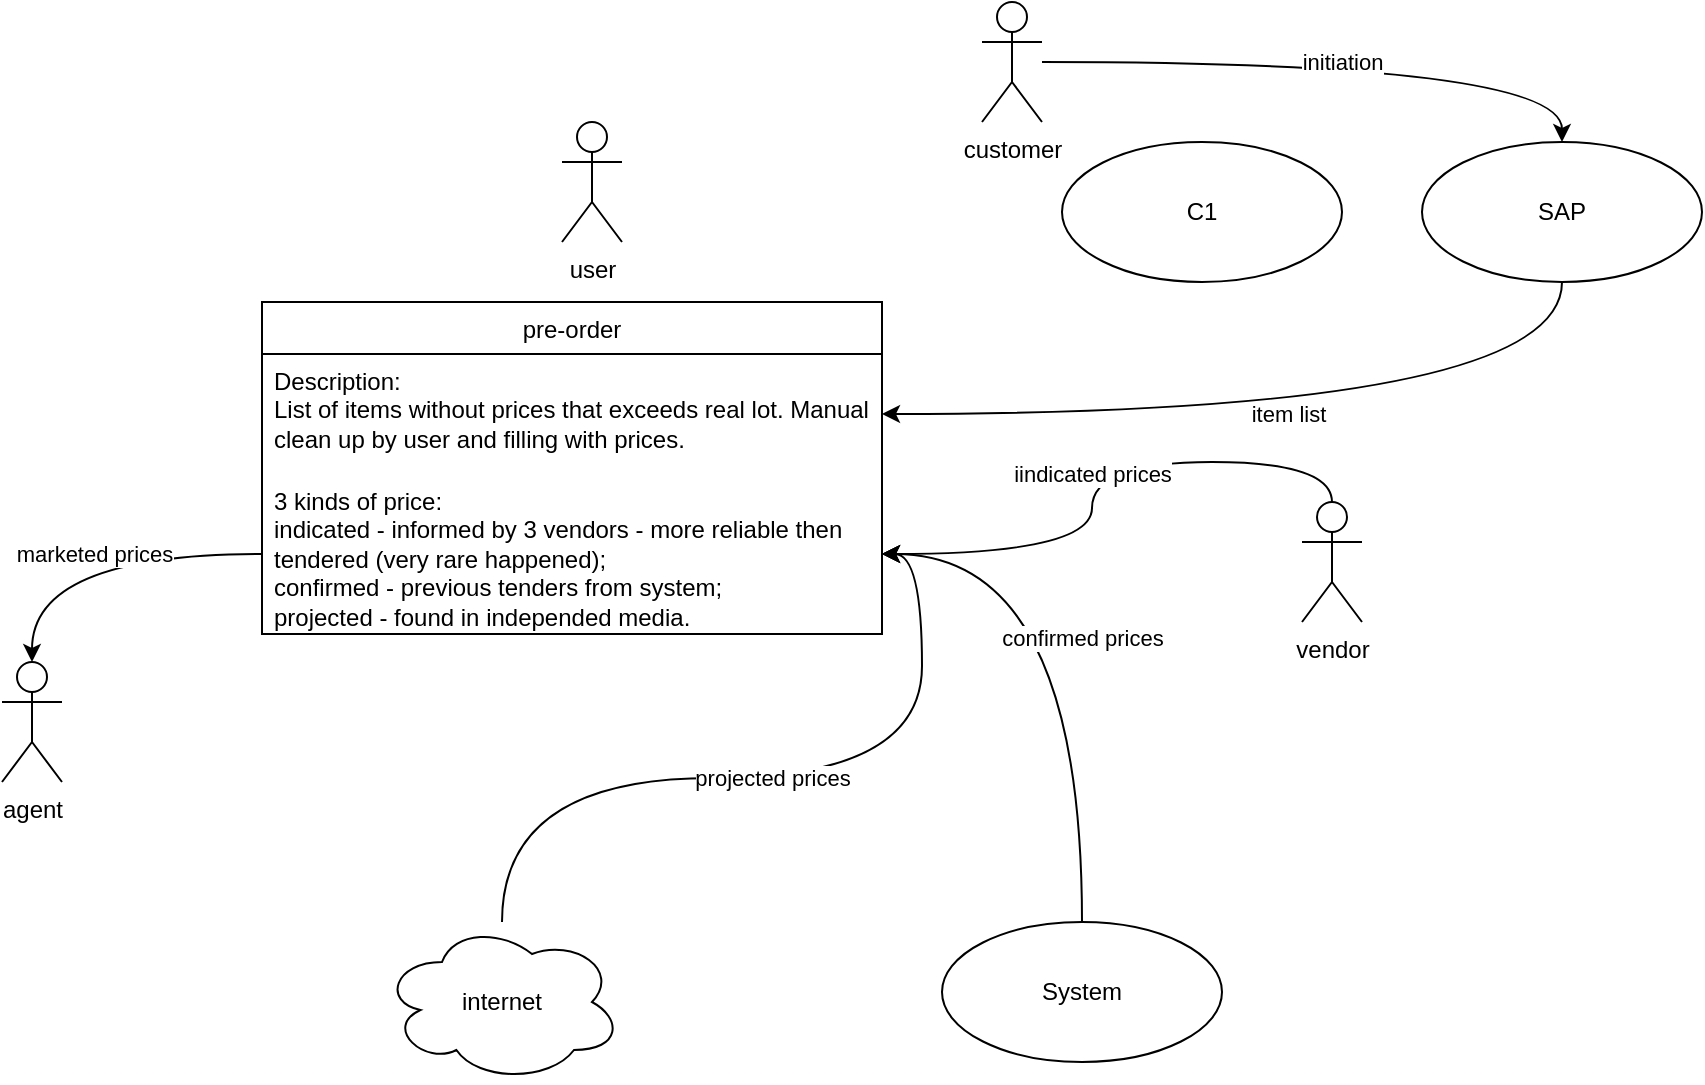 <mxfile pages="3">
    <diagram id="aVY_EtYT19Q-p2ff1EQT" name="Cases">
        <mxGraphModel dx="634" dy="835" grid="1" gridSize="10" guides="1" tooltips="1" connect="1" arrows="1" fold="1" page="1" pageScale="1" pageWidth="1169" pageHeight="827" math="0" shadow="0">
            <root>
                <mxCell id="gYrfWHa4FjFpyKefSDdU-0"/>
                <mxCell id="gYrfWHa4FjFpyKefSDdU-1" style="locked=1;" parent="gYrfWHa4FjFpyKefSDdU-0"/>
                <mxCell id="Vyva9ZWAYahVwD9Dae5T-2" value="Systems" style="" parent="gYrfWHa4FjFpyKefSDdU-0"/>
                <mxCell id="mvKCp4qO6vFo9WbeTyr_-0" value="SAP" style="ellipse;whiteSpace=wrap;html=1;" parent="Vyva9ZWAYahVwD9Dae5T-2" vertex="1">
                    <mxGeometry x="740" y="90" width="140" height="70" as="geometry"/>
                </mxCell>
                <mxCell id="wA3W6dd1tmaqiunWesbT-0" value="System" style="ellipse;whiteSpace=wrap;html=1;" parent="Vyva9ZWAYahVwD9Dae5T-2" vertex="1">
                    <mxGeometry x="500" y="480" width="140" height="70" as="geometry"/>
                </mxCell>
                <mxCell id="Vyva9ZWAYahVwD9Dae5T-0" value="C1" style="ellipse;whiteSpace=wrap;html=1;" parent="Vyva9ZWAYahVwD9Dae5T-2" vertex="1">
                    <mxGeometry x="560" y="90" width="140" height="70" as="geometry"/>
                </mxCell>
                <mxCell id="JgX-qIHhVJzYMHbSjBRp-19" value="internet" style="ellipse;shape=cloud;whiteSpace=wrap;html=1;" parent="Vyva9ZWAYahVwD9Dae5T-2" vertex="1">
                    <mxGeometry x="220" y="480" width="120" height="80" as="geometry"/>
                </mxCell>
                <mxCell id="Vyva9ZWAYahVwD9Dae5T-1" value="Actors" parent="gYrfWHa4FjFpyKefSDdU-0"/>
                <mxCell id="EpNgOCHrG1jst3FjRjRy-0" value="customer" style="shape=umlActor;verticalLabelPosition=bottom;verticalAlign=top;html=1;" parent="Vyva9ZWAYahVwD9Dae5T-1" vertex="1">
                    <mxGeometry x="520" y="20" width="30" height="60" as="geometry"/>
                </mxCell>
                <mxCell id="EpNgOCHrG1jst3FjRjRy-1" value="agent" style="shape=umlActor;verticalLabelPosition=bottom;verticalAlign=top;html=1;" parent="Vyva9ZWAYahVwD9Dae5T-1" vertex="1">
                    <mxGeometry x="30" y="350" width="30" height="60" as="geometry"/>
                </mxCell>
                <mxCell id="EpNgOCHrG1jst3FjRjRy-2" value="vendor" style="shape=umlActor;verticalLabelPosition=bottom;verticalAlign=top;html=1;" parent="Vyva9ZWAYahVwD9Dae5T-1" vertex="1">
                    <mxGeometry x="680" y="270" width="30" height="60" as="geometry"/>
                </mxCell>
                <mxCell id="gV8tMV_9s2gB_6hGirwq-1" value="user" style="shape=umlActor;verticalLabelPosition=bottom;verticalAlign=top;html=1;" parent="Vyva9ZWAYahVwD9Dae5T-1" vertex="1">
                    <mxGeometry x="310" y="80" width="30" height="60" as="geometry"/>
                </mxCell>
                <mxCell id="gV8tMV_9s2gB_6hGirwq-0" value="Customer's evaluation" parent="gYrfWHa4FjFpyKefSDdU-0"/>
                <mxCell id="Vyva9ZWAYahVwD9Dae5T-3" value="Tender, pre-order" style="" parent="gYrfWHa4FjFpyKefSDdU-0"/>
                <mxCell id="Vyva9ZWAYahVwD9Dae5T-7" value="item list" style="edgeStyle=orthogonalEdgeStyle;rounded=0;orthogonalLoop=1;jettySize=auto;html=1;curved=1;" parent="Vyva9ZWAYahVwD9Dae5T-3" source="mvKCp4qO6vFo9WbeTyr_-0" target="Vyva9ZWAYahVwD9Dae5T-10" edge="1">
                    <mxGeometry relative="1" as="geometry">
                        <mxPoint x="440" y="110" as="targetPoint"/>
                    </mxGeometry>
                </mxCell>
                <mxCell id="JgX-qIHhVJzYMHbSjBRp-1" value="marketed prices" style="edgeStyle=orthogonalEdgeStyle;curved=1;rounded=0;orthogonalLoop=1;jettySize=auto;html=1;" parent="Vyva9ZWAYahVwD9Dae5T-3" source="Vyva9ZWAYahVwD9Dae5T-14" target="EpNgOCHrG1jst3FjRjRy-1" edge="1">
                    <mxGeometry relative="1" as="geometry">
                        <mxPoint x="230" y="280" as="targetPoint"/>
                    </mxGeometry>
                </mxCell>
                <mxCell id="Vyva9ZWAYahVwD9Dae5T-9" value="pre-order" style="swimlane;fontStyle=0;childLayout=stackLayout;horizontal=1;startSize=26;fillColor=none;horizontalStack=0;resizeParent=1;resizeParentMax=0;resizeLast=0;collapsible=1;marginBottom=0;" parent="Vyva9ZWAYahVwD9Dae5T-3" vertex="1">
                    <mxGeometry x="160" y="170" width="310" height="166" as="geometry"/>
                </mxCell>
                <mxCell id="Vyva9ZWAYahVwD9Dae5T-10" value="Description:&#10;List of items without prices that exceeds real lot. Manual clean up by user and filling with prices." style="text;strokeColor=none;fillColor=none;align=left;verticalAlign=top;spacingLeft=4;spacingRight=4;overflow=hidden;rotatable=0;points=[[0,0.5],[1,0.5]];portConstraint=eastwest;collapsible=1;whiteSpace=wrap;" parent="Vyva9ZWAYahVwD9Dae5T-9" vertex="1">
                    <mxGeometry y="26" width="310" height="60" as="geometry">
                        <mxRectangle y="26" width="310" height="20" as="alternateBounds"/>
                    </mxGeometry>
                </mxCell>
                <mxCell id="Vyva9ZWAYahVwD9Dae5T-14" value="3 kinds of price:&#10;indicated - informed by 3 vendors - more reliable then tendered (very rare happened);&#10;confirmed - previous tenders from system;&#10;projected - found in independed media." style="text;strokeColor=none;fillColor=none;align=left;verticalAlign=top;spacingLeft=4;spacingRight=4;overflow=hidden;rotatable=0;points=[[0,0.5],[1,0.5]];portConstraint=eastwest;collapsible=1;whiteSpace=wrap;" parent="Vyva9ZWAYahVwD9Dae5T-9" vertex="1">
                    <mxGeometry y="86" width="310" height="80" as="geometry">
                        <mxRectangle y="46" width="310" height="20" as="alternateBounds"/>
                    </mxGeometry>
                </mxCell>
                <mxCell id="Vyva9ZWAYahVwD9Dae5T-13" value="confirmed prices" style="edgeStyle=orthogonalEdgeStyle;curved=1;rounded=0;orthogonalLoop=1;jettySize=auto;html=1;" parent="Vyva9ZWAYahVwD9Dae5T-3" source="wA3W6dd1tmaqiunWesbT-0" target="Vyva9ZWAYahVwD9Dae5T-14" edge="1">
                    <mxGeometry relative="1" as="geometry"/>
                </mxCell>
                <mxCell id="Vyva9ZWAYahVwD9Dae5T-15" value="iindicated prices" style="edgeStyle=orthogonalEdgeStyle;curved=1;rounded=0;orthogonalLoop=1;jettySize=auto;html=1;exitX=0.5;exitY=0;exitDx=0;exitDy=0;exitPerimeter=0;" parent="Vyva9ZWAYahVwD9Dae5T-3" source="EpNgOCHrG1jst3FjRjRy-2" target="Vyva9ZWAYahVwD9Dae5T-14" edge="1">
                    <mxGeometry relative="1" as="geometry"/>
                </mxCell>
                <mxCell id="JgX-qIHhVJzYMHbSjBRp-20" value="projected prices" style="edgeStyle=orthogonalEdgeStyle;curved=1;rounded=0;orthogonalLoop=1;jettySize=auto;html=1;entryX=1;entryY=0.5;entryDx=0;entryDy=0;" parent="Vyva9ZWAYahVwD9Dae5T-3" source="JgX-qIHhVJzYMHbSjBRp-19" target="Vyva9ZWAYahVwD9Dae5T-14" edge="1">
                    <mxGeometry relative="1" as="geometry"/>
                </mxCell>
                <mxCell id="JgX-qIHhVJzYMHbSjBRp-33" value="initiation" style="edgeStyle=orthogonalEdgeStyle;curved=1;rounded=0;orthogonalLoop=1;jettySize=auto;html=1;" parent="Vyva9ZWAYahVwD9Dae5T-3" source="EpNgOCHrG1jst3FjRjRy-0" target="mvKCp4qO6vFo9WbeTyr_-0" edge="1">
                    <mxGeometry relative="1" as="geometry"/>
                </mxCell>
                <mxCell id="JgX-qIHhVJzYMHbSjBRp-2" value="Tender, substityting" style="" parent="gYrfWHa4FjFpyKefSDdU-0" visible="0"/>
                <mxCell id="JgX-qIHhVJzYMHbSjBRp-3" style="edgeStyle=orthogonalEdgeStyle;rounded=0;orthogonalLoop=1;jettySize=auto;html=1;curved=1;" parent="JgX-qIHhVJzYMHbSjBRp-2" target="JgX-qIHhVJzYMHbSjBRp-6" edge="1">
                    <mxGeometry relative="1" as="geometry">
                        <mxPoint x="440" y="110" as="targetPoint"/>
                    </mxGeometry>
                </mxCell>
                <mxCell id="JgX-qIHhVJzYMHbSjBRp-5" value="substityte list" style="swimlane;fontStyle=0;childLayout=stackLayout;horizontal=1;startSize=26;fillColor=none;horizontalStack=0;resizeParent=1;resizeParentMax=0;resizeLast=0;collapsible=1;marginBottom=0;" parent="JgX-qIHhVJzYMHbSjBRp-2" vertex="1">
                    <mxGeometry x="140" y="180" width="320" height="166" as="geometry"/>
                </mxCell>
                <mxCell id="JgX-qIHhVJzYMHbSjBRp-6" value="List of items that are not available with possible substityte. " style="text;strokeColor=none;fillColor=none;align=left;verticalAlign=top;spacingLeft=4;spacingRight=4;overflow=hidden;rotatable=0;points=[[0,0.5],[1,0.5]];portConstraint=eastwest;collapsible=1;whiteSpace=wrap;" parent="JgX-qIHhVJzYMHbSjBRp-5" vertex="1">
                    <mxGeometry y="26" width="320" height="40" as="geometry">
                        <mxRectangle y="26" width="310" height="20" as="alternateBounds"/>
                    </mxGeometry>
                </mxCell>
                <mxCell id="JgX-qIHhVJzYMHbSjBRp-8" value="Possible results&#10;Customer confirmed substitute -&gt; additinal item row that: 1. Reference to substituted item.&#10;2. Reference to customer vaucher.&#10;Customer reject substitute -&gt; inform agent resons." style="text;strokeColor=none;fillColor=none;align=left;verticalAlign=top;spacingLeft=4;spacingRight=4;overflow=hidden;rotatable=0;points=[[0,0.5],[1,0.5]];portConstraint=eastwest;collapsible=1;whiteSpace=wrap;" parent="JgX-qIHhVJzYMHbSjBRp-5" vertex="1">
                    <mxGeometry y="66" width="320" height="100" as="geometry">
                        <mxRectangle y="66" width="310" height="20" as="alternateBounds"/>
                    </mxGeometry>
                </mxCell>
                <mxCell id="JgX-qIHhVJzYMHbSjBRp-11" value="substitute items" style="edgeStyle=orthogonalEdgeStyle;curved=1;rounded=0;orthogonalLoop=1;jettySize=auto;html=1;" parent="JgX-qIHhVJzYMHbSjBRp-2" source="EpNgOCHrG1jst3FjRjRy-1" target="JgX-qIHhVJzYMHbSjBRp-6" edge="1">
                    <mxGeometry relative="1" as="geometry"/>
                </mxCell>
                <mxCell id="JgX-qIHhVJzYMHbSjBRp-14" value="substitute decision" style="edgeStyle=orthogonalEdgeStyle;curved=1;rounded=0;orthogonalLoop=1;jettySize=auto;html=1;" parent="JgX-qIHhVJzYMHbSjBRp-2" source="EpNgOCHrG1jst3FjRjRy-0" target="JgX-qIHhVJzYMHbSjBRp-8" edge="1">
                    <mxGeometry relative="1" as="geometry">
                        <mxPoint x="570" y="160" as="sourcePoint"/>
                    </mxGeometry>
                </mxCell>
                <mxCell id="JgX-qIHhVJzYMHbSjBRp-15" value="substitute decition" style="edgeStyle=orthogonalEdgeStyle;curved=1;rounded=0;orthogonalLoop=1;jettySize=auto;html=1;entryX=1;entryY=0.333;entryDx=0;entryDy=0;entryPerimeter=0;" parent="JgX-qIHhVJzYMHbSjBRp-2" source="JgX-qIHhVJzYMHbSjBRp-8" target="EpNgOCHrG1jst3FjRjRy-1" edge="1">
                    <mxGeometry relative="1" as="geometry"/>
                </mxCell>
                <mxCell id="JgX-qIHhVJzYMHbSjBRp-17" value="add confirmed substitute item records" style="edgeStyle=orthogonalEdgeStyle;curved=1;rounded=0;orthogonalLoop=1;jettySize=auto;html=1;" parent="JgX-qIHhVJzYMHbSjBRp-2" source="JgX-qIHhVJzYMHbSjBRp-8" target="wA3W6dd1tmaqiunWesbT-0" edge="1">
                    <mxGeometry relative="1" as="geometry"/>
                </mxCell>
                <mxCell id="JgX-qIHhVJzYMHbSjBRp-18" value="substitute offers" style="edgeStyle=orthogonalEdgeStyle;curved=1;rounded=0;orthogonalLoop=1;jettySize=auto;html=1;entryX=0;entryY=0.333;entryDx=0;entryDy=0;entryPerimeter=0;" parent="JgX-qIHhVJzYMHbSjBRp-2" source="JgX-qIHhVJzYMHbSjBRp-6" target="EpNgOCHrG1jst3FjRjRy-0" edge="1">
                    <mxGeometry relative="1" as="geometry"/>
                </mxCell>
                <mxCell id="JgX-qIHhVJzYMHbSjBRp-21" value="Tender, pricing" style="locked=1;" parent="gYrfWHa4FjFpyKefSDdU-0" visible="0"/>
                <mxCell id="JgX-qIHhVJzYMHbSjBRp-22" value="item list" style="edgeStyle=orthogonalEdgeStyle;rounded=0;orthogonalLoop=1;jettySize=auto;html=1;curved=1;" parent="JgX-qIHhVJzYMHbSjBRp-21" target="JgX-qIHhVJzYMHbSjBRp-25" edge="1">
                    <mxGeometry relative="1" as="geometry">
                        <mxPoint x="440" y="110" as="targetPoint"/>
                    </mxGeometry>
                </mxCell>
                <mxCell id="JgX-qIHhVJzYMHbSjBRp-24" value="won item list" style="swimlane;fontStyle=0;childLayout=stackLayout;horizontal=1;startSize=26;fillColor=none;horizontalStack=0;resizeParent=1;resizeParentMax=0;resizeLast=0;collapsible=1;marginBottom=0;" parent="JgX-qIHhVJzYMHbSjBRp-21" vertex="1">
                    <mxGeometry x="230" y="170" width="310" height="106" as="geometry"/>
                </mxCell>
                <mxCell id="JgX-qIHhVJzYMHbSjBRp-25" value="List of items with price. Substituted items with old ids but all new details." style="text;strokeColor=none;fillColor=none;align=left;verticalAlign=top;spacingLeft=4;spacingRight=4;overflow=hidden;rotatable=0;points=[[0,0.5],[1,0.5]];portConstraint=eastwest;collapsible=1;whiteSpace=wrap;" parent="JgX-qIHhVJzYMHbSjBRp-24" vertex="1">
                    <mxGeometry y="26" width="310" height="40" as="geometry">
                        <mxRectangle y="26" width="310" height="20" as="alternateBounds"/>
                    </mxGeometry>
                </mxCell>
                <mxCell id="JgX-qIHhVJzYMHbSjBRp-27" value="Agreement for lot item delivery." style="text;strokeColor=none;fillColor=none;align=left;verticalAlign=top;spacingLeft=4;spacingRight=4;overflow=hidden;rotatable=0;points=[[0,0.5],[1,0.5]];portConstraint=eastwest;collapsible=1;whiteSpace=wrap;" parent="JgX-qIHhVJzYMHbSjBRp-24" vertex="1">
                    <mxGeometry y="66" width="310" height="40" as="geometry">
                        <mxRectangle y="66" width="310" height="20" as="alternateBounds"/>
                    </mxGeometry>
                </mxCell>
                <mxCell id="JgX-qIHhVJzYMHbSjBRp-32" value="won item list with vendor" style="edgeStyle=orthogonalEdgeStyle;curved=1;rounded=0;orthogonalLoop=1;jettySize=auto;html=1;" parent="JgX-qIHhVJzYMHbSjBRp-21" source="EpNgOCHrG1jst3FjRjRy-1" target="JgX-qIHhVJzYMHbSjBRp-25" edge="1">
                    <mxGeometry relative="1" as="geometry"/>
                </mxCell>
                <mxCell id="JgX-qIHhVJzYMHbSjBRp-34" value="updated won prices" style="edgeStyle=orthogonalEdgeStyle;curved=1;rounded=0;orthogonalLoop=1;jettySize=auto;html=1;" parent="JgX-qIHhVJzYMHbSjBRp-21" source="JgX-qIHhVJzYMHbSjBRp-25" target="wA3W6dd1tmaqiunWesbT-0" edge="1">
                    <mxGeometry relative="1" as="geometry"/>
                </mxCell>
                <mxCell id="JgX-qIHhVJzYMHbSjBRp-35" value="agreement" style="edgeStyle=orthogonalEdgeStyle;curved=1;rounded=0;orthogonalLoop=1;jettySize=auto;html=1;entryX=0.5;entryY=0;entryDx=0;entryDy=0;entryPerimeter=0;" parent="JgX-qIHhVJzYMHbSjBRp-21" source="JgX-qIHhVJzYMHbSjBRp-27" target="EpNgOCHrG1jst3FjRjRy-2" edge="1">
                    <mxGeometry relative="1" as="geometry"/>
                </mxCell>
                <mxCell id="JgX-qIHhVJzYMHbSjBRp-36" value="lot filful update" style="" parent="gYrfWHa4FjFpyKefSDdU-0" visible="0"/>
                <mxCell id="JgX-qIHhVJzYMHbSjBRp-37" value="item list" style="edgeStyle=orthogonalEdgeStyle;rounded=0;orthogonalLoop=1;jettySize=auto;html=1;curved=1;" parent="JgX-qIHhVJzYMHbSjBRp-36" target="JgX-qIHhVJzYMHbSjBRp-39" edge="1">
                    <mxGeometry relative="1" as="geometry">
                        <mxPoint x="440" y="110" as="targetPoint"/>
                    </mxGeometry>
                </mxCell>
                <mxCell id="JgX-qIHhVJzYMHbSjBRp-38" value="lot update with substituted items" style="swimlane;fontStyle=0;childLayout=stackLayout;horizontal=1;startSize=26;fillColor=none;horizontalStack=0;resizeParent=1;resizeParentMax=0;resizeLast=0;collapsible=1;marginBottom=0;" parent="JgX-qIHhVJzYMHbSjBRp-36" vertex="1">
                    <mxGeometry x="230" y="170" width="310" height="106" as="geometry"/>
                </mxCell>
                <mxCell id="JgX-qIHhVJzYMHbSjBRp-39" value="list of items where substityted records doubled." style="text;strokeColor=none;fillColor=none;align=left;verticalAlign=top;spacingLeft=4;spacingRight=4;overflow=hidden;rotatable=0;points=[[0,0.5],[1,0.5]];portConstraint=eastwest;collapsible=1;whiteSpace=wrap;" parent="JgX-qIHhVJzYMHbSjBRp-38" vertex="1">
                    <mxGeometry y="26" width="310" height="40" as="geometry">
                        <mxRectangle y="26" width="310" height="20" as="alternateBounds"/>
                    </mxGeometry>
                </mxCell>
                <mxCell id="JgX-qIHhVJzYMHbSjBRp-40" value="Removed substetuted items from lot." style="text;strokeColor=none;fillColor=none;align=left;verticalAlign=top;spacingLeft=4;spacingRight=4;overflow=hidden;rotatable=0;points=[[0,0.5],[1,0.5]];portConstraint=eastwest;collapsible=1;whiteSpace=wrap;" parent="JgX-qIHhVJzYMHbSjBRp-38" vertex="1">
                    <mxGeometry y="66" width="310" height="40" as="geometry">
                        <mxRectangle y="66" width="310" height="20" as="alternateBounds"/>
                    </mxGeometry>
                </mxCell>
                <mxCell id="JgX-qIHhVJzYMHbSjBRp-42" value="won item list with vendor" style="edgeStyle=orthogonalEdgeStyle;curved=1;rounded=0;orthogonalLoop=1;jettySize=auto;html=1;" parent="JgX-qIHhVJzYMHbSjBRp-36" target="JgX-qIHhVJzYMHbSjBRp-39" edge="1">
                    <mxGeometry relative="1" as="geometry"/>
                </mxCell>
                <mxCell id="JgX-qIHhVJzYMHbSjBRp-43" value="updated won prices" style="edgeStyle=orthogonalEdgeStyle;curved=1;rounded=0;orthogonalLoop=1;jettySize=auto;html=1;" parent="JgX-qIHhVJzYMHbSjBRp-36" source="JgX-qIHhVJzYMHbSjBRp-39" edge="1">
                    <mxGeometry relative="1" as="geometry"/>
                </mxCell>
                <mxCell id="JgX-qIHhVJzYMHbSjBRp-44" value="agreement" style="edgeStyle=orthogonalEdgeStyle;curved=1;rounded=0;orthogonalLoop=1;jettySize=auto;html=1;entryX=0.5;entryY=0;entryDx=0;entryDy=0;entryPerimeter=0;" parent="JgX-qIHhVJzYMHbSjBRp-36" source="JgX-qIHhVJzYMHbSjBRp-40" edge="1">
                    <mxGeometry relative="1" as="geometry"/>
                </mxCell>
                <mxCell id="JgX-qIHhVJzYMHbSjBRp-45" style="edgeStyle=orthogonalEdgeStyle;curved=1;rounded=0;orthogonalLoop=1;jettySize=auto;html=1;" parent="JgX-qIHhVJzYMHbSjBRp-36" source="mvKCp4qO6vFo9WbeTyr_-0" target="JgX-qIHhVJzYMHbSjBRp-39" edge="1">
                    <mxGeometry relative="1" as="geometry"/>
                </mxCell>
                <mxCell id="JgX-qIHhVJzYMHbSjBRp-46" value="new id assignment" style="edgeStyle=orthogonalEdgeStyle;curved=1;rounded=0;orthogonalLoop=1;jettySize=auto;html=1;" parent="JgX-qIHhVJzYMHbSjBRp-36" source="gV8tMV_9s2gB_6hGirwq-1" target="Vyva9ZWAYahVwD9Dae5T-0" edge="1">
                    <mxGeometry relative="1" as="geometry"/>
                </mxCell>
                <mxCell id="JgX-qIHhVJzYMHbSjBRp-47" value="update substituting items with new ids&lt;br&gt;arcieved substetuted items" style="edgeStyle=orthogonalEdgeStyle;curved=1;rounded=0;orthogonalLoop=1;jettySize=auto;html=1;" parent="JgX-qIHhVJzYMHbSjBRp-36" source="JgX-qIHhVJzYMHbSjBRp-40" target="wA3W6dd1tmaqiunWesbT-0" edge="1">
                    <mxGeometry relative="1" as="geometry"/>
                </mxCell>
                <mxCell id="JgX-qIHhVJzYMHbSjBRp-49" value="assign order" style="edgeStyle=orthogonalEdgeStyle;curved=1;rounded=0;orthogonalLoop=1;jettySize=auto;html=1;entryX=0.5;entryY=0;entryDx=0;entryDy=0;entryPerimeter=0;" parent="JgX-qIHhVJzYMHbSjBRp-36" source="EpNgOCHrG1jst3FjRjRy-0" target="gV8tMV_9s2gB_6hGirwq-1" edge="1">
                    <mxGeometry relative="1" as="geometry"/>
                </mxCell>
                <mxCell id="JgX-qIHhVJzYMHbSjBRp-50" style="edgeStyle=orthogonalEdgeStyle;curved=1;rounded=0;orthogonalLoop=1;jettySize=auto;html=1;" parent="JgX-qIHhVJzYMHbSjBRp-36" source="Vyva9ZWAYahVwD9Dae5T-0" target="mvKCp4qO6vFo9WbeTyr_-0" edge="1">
                    <mxGeometry relative="1" as="geometry"/>
                </mxCell>
            </root>
        </mxGraphModel>
    </diagram>
    <diagram id="sstd1SaVsSuAbXoKpTQc" name="Classes">
        <mxGraphModel dx="1803" dy="835" grid="1" gridSize="10" guides="1" tooltips="1" connect="1" arrows="1" fold="1" page="1" pageScale="1" pageWidth="1169" pageHeight="827" math="0" shadow="0">
            <root>
                <mxCell id="A0G2rsG5nSlXQciDm5xe-0"/>
                <mxCell id="A0G2rsG5nSlXQciDm5xe-1" style="locked=1;" parent="A0G2rsG5nSlXQciDm5xe-0" visible="0"/>
                <mxCell id="A0G2rsG5nSlXQciDm5xe-2" value="items" style="" parent="A0G2rsG5nSlXQciDm5xe-0"/>
                <mxCell id="A0G2rsG5nSlXQciDm5xe-3" value="Item" style="swimlane;fontStyle=0;childLayout=stackLayout;horizontal=1;startSize=26;fillColor=none;horizontalStack=0;resizeParent=1;resizeParentMax=0;resizeLast=0;collapsible=1;marginBottom=0;strokeWidth=2;" parent="A0G2rsG5nSlXQciDm5xe-2" vertex="1">
                    <mxGeometry x="240" y="450" width="360" height="394" as="geometry"/>
                </mxCell>
                <mxCell id="g-PcEw2lqmucDllcpCbe-27" value="Discription&#10;Minimum element of lists that are values items documents.&#10;&#10;Item document are customers' wishes, assignments to agent, tender results or shipment." style="text;fillColor=none;align=left;verticalAlign=top;spacingLeft=4;spacingRight=4;overflow=hidden;rotatable=0;points=[[0,0.5],[1,0.5]];portConstraint=eastwest;collapsible=1;spacingBottom=1;strokeColor=#000000;whiteSpace=wrap;" parent="A0G2rsG5nSlXQciDm5xe-3" vertex="1" collapsed="1">
                    <mxGeometry y="26" width="360" height="20" as="geometry">
                        <mxRectangle y="26" width="360" height="80" as="alternateBounds"/>
                    </mxGeometry>
                </mxCell>
                <mxCell id="A0G2rsG5nSlXQciDm5xe-4" value="# id: str&#10;Код, материал&#10;unique" style="text;fillColor=none;align=left;verticalAlign=top;spacingLeft=4;spacingRight=4;overflow=hidden;rotatable=0;points=[[0,0.5],[1,0.5]];portConstraint=eastwest;dashed=1;collapsible=1;spacingBottom=1;strokeColor=#000000;" parent="A0G2rsG5nSlXQciDm5xe-3" vertex="1" collapsed="1">
                    <mxGeometry y="46" width="360" height="20" as="geometry">
                        <mxRectangle y="106" width="360" height="60" as="alternateBounds"/>
                    </mxGeometry>
                </mxCell>
                <mxCell id="8BI7KFvEaQHY4zSP8mBb-16" value="# customer: Party&#10;Код, материал&#10;unique" style="text;fillColor=none;align=left;verticalAlign=top;spacingLeft=4;spacingRight=4;overflow=hidden;rotatable=0;points=[[0,0.5],[1,0.5]];portConstraint=eastwest;dashed=1;collapsible=1;spacingBottom=1;strokeColor=#000000;" parent="A0G2rsG5nSlXQciDm5xe-3" vertex="1" collapsed="1">
                    <mxGeometry y="66" width="360" height="20" as="geometry">
                        <mxRectangle y="66" width="360" height="60" as="alternateBounds"/>
                    </mxGeometry>
                </mxCell>
                <mxCell id="BtakcHzB1a-_0mcNwY16-0" value="# nomenclature_id: str&#10;reference to nomenklature table. Actually I do not understand this position." style="text;fillColor=none;align=left;verticalAlign=top;spacingLeft=4;spacingRight=4;overflow=hidden;rotatable=0;points=[[0,0.5],[1,0.5]];portConstraint=eastwest;dashed=1;collapsible=1;spacingBottom=1;strokeColor=#000000;whiteSpace=wrap;" parent="A0G2rsG5nSlXQciDm5xe-3" vertex="1" collapsed="1">
                    <mxGeometry y="86" width="360" height="20" as="geometry">
                        <mxRectangle y="206" width="360" height="80" as="alternateBounds"/>
                    </mxGeometry>
                </mxCell>
                <mxCell id="u5KJg5WEwVs5rTtCQB7s-0" value="# title: str&#10;Полное наименование МТР (ГОСТ,ТУ,№ чертежа)" style="text;fillColor=none;align=left;verticalAlign=top;spacingLeft=4;spacingRight=4;overflow=hidden;rotatable=0;points=[[0,0.5],[1,0.5]];portConstraint=eastwest;dashed=1;collapsible=1;spacingBottom=1;strokeColor=#000000;" parent="A0G2rsG5nSlXQciDm5xe-3" vertex="1" collapsed="1">
                    <mxGeometry y="106" width="360" height="20" as="geometry">
                        <mxRectangle y="126" width="360" height="40" as="alternateBounds"/>
                    </mxGeometry>
                </mxCell>
                <mxCell id="3Qzd4xNzGxL7k0cBxnXD-0" value="# details: str&#10;ГОСТ, № чертежа, характеристики" style="text;fillColor=none;align=left;verticalAlign=top;spacingLeft=4;spacingRight=4;overflow=hidden;rotatable=0;points=[[0,0.5],[1,0.5]];portConstraint=eastwest;dashed=1;collapsible=1;spacingBottom=1;strokeColor=#000000;" parent="A0G2rsG5nSlXQciDm5xe-3" vertex="1" collapsed="1">
                    <mxGeometry y="126" width="360" height="20" as="geometry">
                        <mxRectangle y="166" width="360" height="40" as="alternateBounds"/>
                    </mxGeometry>
                </mxCell>
                <mxCell id="ShmAaooDHbrHlHVb1YOy-0" value="# measure: str&#10;ед.изм" style="text;fillColor=none;align=left;verticalAlign=top;spacingLeft=4;spacingRight=4;overflow=hidden;rotatable=0;points=[[0,0.5],[1,0.5]];portConstraint=eastwest;dashed=1;collapsible=1;spacingBottom=1;strokeColor=#000000;" parent="A0G2rsG5nSlXQciDm5xe-3" vertex="1" collapsed="1">
                    <mxGeometry y="146" width="360" height="20" as="geometry">
                        <mxRectangle y="186" width="360" height="40" as="alternateBounds"/>
                    </mxGeometry>
                </mxCell>
                <mxCell id="ShmAaooDHbrHlHVb1YOy-1" value="# price: float&#10;Цена плановая, руб." style="text;fillColor=none;align=left;verticalAlign=top;spacingLeft=4;spacingRight=4;overflow=hidden;rotatable=0;points=[[0,0.5],[1,0.5]];portConstraint=eastwest;dashed=1;collapsible=1;spacingBottom=1;strokeColor=#000000;" parent="A0G2rsG5nSlXQciDm5xe-3" vertex="1" collapsed="1">
                    <mxGeometry y="166" width="360" height="20" as="geometry">
                        <mxRectangle y="206" width="360" height="40" as="alternateBounds"/>
                    </mxGeometry>
                </mxCell>
                <mxCell id="g-PcEw2lqmucDllcpCbe-55" value="# price_status: union['archived', 'indicated', 'confirmed', 'projected']&#10;archived - not used for searching;&#10;indicated - indicated from reliable vendor;&#10;confirmed - resulted from tender;&#10;projected - found on market" style="text;fillColor=none;align=left;verticalAlign=top;spacingLeft=4;spacingRight=4;overflow=hidden;rotatable=0;points=[[0,0.5],[1,0.5]];portConstraint=eastwest;dashed=1;collapsible=1;spacingBottom=1;strokeColor=#000000;" parent="A0G2rsG5nSlXQciDm5xe-3" vertex="1" collapsed="1">
                    <mxGeometry y="186" width="360" height="20" as="geometry">
                        <mxRectangle y="346" width="360" height="80" as="alternateBounds"/>
                    </mxGeometry>
                </mxCell>
                <mxCell id="g-PcEw2lqmucDllcpCbe-66" value="# sent_to_tender: float&#10;Price resulted from marketing and sent to tender." style="text;fillColor=none;align=left;verticalAlign=top;spacingLeft=4;spacingRight=4;overflow=hidden;rotatable=0;points=[[0,0.5],[1,0.5]];portConstraint=eastwest;dashed=1;collapsible=1;spacingBottom=1;strokeColor=#000000;" parent="A0G2rsG5nSlXQciDm5xe-3" vertex="1">
                    <mxGeometry y="206" width="360" height="40" as="geometry">
                        <mxRectangle y="246" width="360" height="20" as="alternateBounds"/>
                    </mxGeometry>
                </mxCell>
                <mxCell id="g-PcEw2lqmucDllcpCbe-56" value="# vendor_id: int&#10;Partner identity who either won tender of indicate price" style="text;fillColor=none;align=left;verticalAlign=top;spacingLeft=4;spacingRight=4;overflow=hidden;rotatable=0;points=[[0,0.5],[1,0.5]];portConstraint=eastwest;dashed=1;collapsible=1;spacingBottom=1;strokeColor=#000000;" parent="A0G2rsG5nSlXQciDm5xe-3" vertex="1" collapsed="1">
                    <mxGeometry y="246" width="360" height="20" as="geometry">
                        <mxRectangle y="246" width="360" height="40" as="alternateBounds"/>
                    </mxGeometry>
                </mxCell>
                <mxCell id="g-PcEw2lqmucDllcpCbe-64" value="# manufacturer_id: int&#10;Partner identity who either won tender of indicate price" style="text;fillColor=none;align=left;verticalAlign=top;spacingLeft=4;spacingRight=4;overflow=hidden;rotatable=0;points=[[0,0.5],[1,0.5]];portConstraint=eastwest;dashed=1;collapsible=1;spacingBottom=1;strokeColor=#000000;" parent="A0G2rsG5nSlXQciDm5xe-3" vertex="1" collapsed="1">
                    <mxGeometry y="266" width="360" height="20" as="geometry">
                        <mxRectangle y="266" width="360" height="40" as="alternateBounds"/>
                    </mxGeometry>
                </mxCell>
                <mxCell id="ShmAaooDHbrHlHVb1YOy-2" value="# created: DateTime" style="text;fillColor=none;align=left;verticalAlign=top;spacingLeft=4;spacingRight=4;overflow=hidden;rotatable=0;points=[[0,0.5],[1,0.5]];portConstraint=eastwest;dashed=1;collapsible=0;spacingBottom=1;strokeColor=#000000;" parent="A0G2rsG5nSlXQciDm5xe-3" vertex="1" collapsed="1">
                    <mxGeometry y="286" width="360" height="20" as="geometry">
                        <mxRectangle y="206" width="360" height="40" as="alternateBounds"/>
                    </mxGeometry>
                </mxCell>
                <mxCell id="ShmAaooDHbrHlHVb1YOy-3" value="# updated: DateTime" style="text;fillColor=none;align=left;verticalAlign=top;spacingLeft=4;spacingRight=4;overflow=hidden;rotatable=0;points=[[0,0.5],[1,0.5]];portConstraint=eastwest;dashed=1;collapsible=0;spacingBottom=1;strokeColor=#000000;" parent="A0G2rsG5nSlXQciDm5xe-3" vertex="1" collapsed="1">
                    <mxGeometry y="306" width="360" height="20" as="geometry">
                        <mxRectangle y="206" width="360" height="40" as="alternateBounds"/>
                    </mxGeometry>
                </mxCell>
                <mxCell id="ShmAaooDHbrHlHVb1YOy-4" value="# user_id: int" style="text;fillColor=none;align=left;verticalAlign=top;spacingLeft=4;spacingRight=4;overflow=hidden;rotatable=0;points=[[0,0.5],[1,0.5]];portConstraint=eastwest;dashed=1;collapsible=0;spacingBottom=1;strokeColor=#000000;" parent="A0G2rsG5nSlXQciDm5xe-3" vertex="1" collapsed="1">
                    <mxGeometry y="326" width="360" height="20" as="geometry">
                        <mxRectangle y="206" width="360" height="40" as="alternateBounds"/>
                    </mxGeometry>
                </mxCell>
                <mxCell id="ShmAaooDHbrHlHVb1YOy-5" value="" style="line;strokeWidth=2;fillColor=none;align=left;verticalAlign=middle;spacingTop=-1;spacingLeft=3;spacingRight=3;rotatable=0;labelPosition=right;points=[];portConstraint=eastwest;" parent="A0G2rsG5nSlXQciDm5xe-3" vertex="1">
                    <mxGeometry y="346" width="360" height="8" as="geometry"/>
                </mxCell>
                <mxCell id="ShmAaooDHbrHlHVb1YOy-6" value="+ init()&#10;Initiation" style="text;fillColor=none;align=left;verticalAlign=top;spacingLeft=4;spacingRight=4;overflow=hidden;rotatable=0;points=[[0,0.5],[1,0.5]];portConstraint=eastwest;dashed=1;collapsible=1;spacingBottom=1;strokeColor=#000000;" parent="A0G2rsG5nSlXQciDm5xe-3" vertex="1">
                    <mxGeometry y="354" width="360" height="40" as="geometry">
                        <mxRectangle y="86" width="360" height="20" as="alternateBounds"/>
                    </mxGeometry>
                </mxCell>
                <mxCell id="g-PcEw2lqmucDllcpCbe-57" value="Items" style="swimlane;fontStyle=0;childLayout=stackLayout;horizontal=1;startSize=26;fillColor=none;horizontalStack=0;resizeParent=1;resizeParentMax=0;resizeLast=0;collapsible=1;marginBottom=0;strokeWidth=2;" parent="A0G2rsG5nSlXQciDm5xe-2" vertex="1">
                    <mxGeometry x="-60" y="260" width="360" height="174" as="geometry">
                        <mxRectangle x="680" y="150" width="150" height="26" as="alternateBounds"/>
                    </mxGeometry>
                </mxCell>
                <mxCell id="g-PcEw2lqmucDllcpCbe-58" value="Discription&#10;List of ltem primary keys with quontities.&#10;Used in any collections." style="text;fillColor=none;align=left;verticalAlign=top;spacingLeft=4;spacingRight=4;overflow=hidden;rotatable=0;points=[[0,0.5],[1,0.5]];portConstraint=eastwest;collapsible=1;spacingBottom=1;strokeColor=#000000;whiteSpace=wrap;" parent="g-PcEw2lqmucDllcpCbe-57" vertex="1">
                    <mxGeometry y="26" width="360" height="80" as="geometry">
                        <mxRectangle y="26" width="360" height="20" as="alternateBounds"/>
                    </mxGeometry>
                </mxCell>
                <mxCell id="g-PcEw2lqmucDllcpCbe-61" value="# elements: [{item: Ite,, qnt: int}]" style="text;fillColor=none;align=left;verticalAlign=top;spacingLeft=4;spacingRight=4;overflow=hidden;rotatable=0;points=[[0,0.5],[1,0.5]];portConstraint=eastwest;dashed=1;collapsible=1;spacingBottom=1;strokeColor=#000000;container=1;" parent="g-PcEw2lqmucDllcpCbe-57" vertex="1" collapsed="1">
                    <mxGeometry y="106" width="360" height="20" as="geometry">
                        <mxRectangle y="166" width="360" height="80" as="alternateBounds"/>
                    </mxGeometry>
                </mxCell>
                <mxCell id="g-PcEw2lqmucDllcpCbe-62" value="" style="line;strokeWidth=2;fillColor=none;align=left;verticalAlign=middle;spacingTop=-1;spacingLeft=3;spacingRight=3;rotatable=0;labelPosition=right;points=[];portConstraint=eastwest;" parent="g-PcEw2lqmucDllcpCbe-57" vertex="1">
                    <mxGeometry y="126" width="360" height="8" as="geometry"/>
                </mxCell>
                <mxCell id="g-PcEw2lqmucDllcpCbe-63" value="+ init()&#10;Initiation" style="text;fillColor=none;align=left;verticalAlign=top;spacingLeft=4;spacingRight=4;overflow=hidden;rotatable=0;points=[[0,0.5],[1,0.5]];portConstraint=eastwest;dashed=1;collapsible=1;spacingBottom=1;strokeColor=#000000;" parent="g-PcEw2lqmucDllcpCbe-57" vertex="1">
                    <mxGeometry y="134" width="360" height="40" as="geometry">
                        <mxRectangle y="86" width="360" height="20" as="alternateBounds"/>
                    </mxGeometry>
                </mxCell>
                <mxCell id="8BI7KFvEaQHY4zSP8mBb-15" style="edgeStyle=orthogonalEdgeStyle;curved=1;rounded=0;orthogonalLoop=1;jettySize=auto;html=1;endArrow=block;endFill=0;" parent="A0G2rsG5nSlXQciDm5xe-2" source="8BI7KFvEaQHY4zSP8mBb-2" target="g-PcEw2lqmucDllcpCbe-57" edge="1">
                    <mxGeometry relative="1" as="geometry"/>
                </mxCell>
                <mxCell id="8BI7KFvEaQHY4zSP8mBb-2" value="Order" style="swimlane;fontStyle=0;childLayout=stackLayout;horizontal=1;startSize=26;fillColor=none;horizontalStack=0;resizeParent=1;resizeParentMax=0;resizeLast=0;collapsible=1;marginBottom=0;strokeWidth=2;" parent="A0G2rsG5nSlXQciDm5xe-2" vertex="1">
                    <mxGeometry x="-180" y="510" width="360" height="174" as="geometry">
                        <mxRectangle x="680" y="150" width="150" height="26" as="alternateBounds"/>
                    </mxGeometry>
                </mxCell>
                <mxCell id="8BI7KFvEaQHY4zSP8mBb-3" value="Discription&#10;List that generated by customer to forward it to user." style="text;fillColor=none;align=left;verticalAlign=top;spacingLeft=4;spacingRight=4;overflow=hidden;rotatable=0;points=[[0,0.5],[1,0.5]];portConstraint=eastwest;collapsible=1;spacingBottom=1;strokeColor=#000000;whiteSpace=wrap;" parent="8BI7KFvEaQHY4zSP8mBb-2" vertex="1">
                    <mxGeometry y="26" width="360" height="80" as="geometry">
                        <mxRectangle y="26" width="360" height="20" as="alternateBounds"/>
                    </mxGeometry>
                </mxCell>
                <mxCell id="8BI7KFvEaQHY4zSP8mBb-4" value="# elements: [{item: item.PKs, qnt: int}]" style="text;fillColor=none;align=left;verticalAlign=top;spacingLeft=4;spacingRight=4;overflow=hidden;rotatable=0;points=[[0,0.5],[1,0.5]];portConstraint=eastwest;dashed=1;collapsible=1;spacingBottom=1;strokeColor=#000000;container=1;" parent="8BI7KFvEaQHY4zSP8mBb-2" vertex="1" collapsed="1">
                    <mxGeometry y="106" width="360" height="20" as="geometry">
                        <mxRectangle y="166" width="360" height="80" as="alternateBounds"/>
                    </mxGeometry>
                </mxCell>
                <mxCell id="8BI7KFvEaQHY4zSP8mBb-5" value="" style="line;strokeWidth=2;fillColor=none;align=left;verticalAlign=middle;spacingTop=-1;spacingLeft=3;spacingRight=3;rotatable=0;labelPosition=right;points=[];portConstraint=eastwest;" parent="8BI7KFvEaQHY4zSP8mBb-2" vertex="1">
                    <mxGeometry y="126" width="360" height="8" as="geometry"/>
                </mxCell>
                <mxCell id="8BI7KFvEaQHY4zSP8mBb-6" value="+ init()&#10;Initiation" style="text;fillColor=none;align=left;verticalAlign=top;spacingLeft=4;spacingRight=4;overflow=hidden;rotatable=0;points=[[0,0.5],[1,0.5]];portConstraint=eastwest;dashed=1;collapsible=1;spacingBottom=1;strokeColor=#000000;" parent="8BI7KFvEaQHY4zSP8mBb-2" vertex="1">
                    <mxGeometry y="134" width="360" height="40" as="geometry">
                        <mxRectangle y="86" width="360" height="20" as="alternateBounds"/>
                    </mxGeometry>
                </mxCell>
                <mxCell id="8BI7KFvEaQHY4zSP8mBb-12" value="Relation" style="endArrow=open;html=1;endSize=12;startArrow=diamondThin;startSize=14;startFill=0;edgeStyle=orthogonalEdgeStyle;rounded=0;dashed=1;curved=1;" parent="A0G2rsG5nSlXQciDm5xe-2" source="A0G2rsG5nSlXQciDm5xe-3" target="g-PcEw2lqmucDllcpCbe-61" edge="1">
                    <mxGeometry relative="1" as="geometry">
                        <mxPoint x="500" y="610" as="sourcePoint"/>
                        <mxPoint x="660" y="610" as="targetPoint"/>
                    </mxGeometry>
                </mxCell>
                <mxCell id="8BI7KFvEaQHY4zSP8mBb-13" value="0..n" style="edgeLabel;resizable=0;html=1;align=left;verticalAlign=top;" parent="8BI7KFvEaQHY4zSP8mBb-12" connectable="0" vertex="1">
                    <mxGeometry x="-1" relative="1" as="geometry"/>
                </mxCell>
                <mxCell id="8BI7KFvEaQHY4zSP8mBb-14" value="1" style="edgeLabel;resizable=0;html=1;align=right;verticalAlign=top;" parent="8BI7KFvEaQHY4zSP8mBb-12" connectable="0" vertex="1">
                    <mxGeometry x="1" relative="1" as="geometry"/>
                </mxCell>
                <mxCell id="Vz0Sim9-IqS9Way4J2I2-18" value="Item" style="swimlane;fontStyle=3;childLayout=stackLayout;horizontal=1;startSize=26;fillColor=none;horizontalStack=0;resizeParent=1;resizeParentMax=0;resizeLast=0;collapsible=1;marginBottom=0;strokeWidth=2;fontSize=16;swimlaneLine=1;rounded=0;sketch=0;" parent="A0G2rsG5nSlXQciDm5xe-2" vertex="1">
                    <mxGeometry x="-960" y="80" width="360" height="214" as="geometry"/>
                </mxCell>
                <mxCell id="Vz0Sim9-IqS9Way4J2I2-19" value="Discription&#10;Minimum element of lists. Abstract class." style="text;fillColor=none;align=left;verticalAlign=top;spacingLeft=4;spacingRight=4;overflow=hidden;rotatable=0;points=[[0,0.5],[1,0.5]];portConstraint=eastwest;collapsible=1;spacingBottom=1;strokeColor=#000000;whiteSpace=wrap;fontStyle=0" parent="Vz0Sim9-IqS9Way4J2I2-18" vertex="1" collapsed="1">
                    <mxGeometry y="26" width="360" height="20" as="geometry">
                        <mxRectangle y="26" width="360" height="80" as="alternateBounds"/>
                    </mxGeometry>
                </mxCell>
                <mxCell id="Vz0Sim9-IqS9Way4J2I2-20" value="# id: str&#10;Код, материал&#10;8 letters code." style="text;fillColor=none;align=left;verticalAlign=top;spacingLeft=4;spacingRight=4;overflow=hidden;rotatable=0;points=[[0,0.5],[1,0.5]];portConstraint=eastwest;dashed=1;collapsible=1;spacingBottom=1;strokeColor=#000000;imageAspect=1;perimeter=rectanglePerimeter;perimeterSpacing=0;strokeWidth=1;" parent="Vz0Sim9-IqS9Way4J2I2-18" vertex="1" collapsed="1">
                    <mxGeometry y="46" width="360" height="20" as="geometry">
                        <mxRectangle y="106" width="360" height="60" as="alternateBounds"/>
                    </mxGeometry>
                </mxCell>
                <mxCell id="Vz0Sim9-IqS9Way4J2I2-23" value="# title: str&#10;Полное наименование МТР (ГОСТ,ТУ,№ чертежа)&#10;variable" style="text;fillColor=none;align=left;verticalAlign=top;spacingLeft=4;spacingRight=4;overflow=hidden;rotatable=0;points=[[0,0.5],[1,0.5]];portConstraint=eastwest;dashed=1;collapsible=1;spacingBottom=1;strokeColor=#000000;strokeWidth=1;glass=0;" parent="Vz0Sim9-IqS9Way4J2I2-18" vertex="1" collapsed="1">
                    <mxGeometry y="66" width="360" height="20" as="geometry">
                        <mxRectangle y="126" width="360" height="60" as="alternateBounds"/>
                    </mxGeometry>
                </mxCell>
                <mxCell id="Vz0Sim9-IqS9Way4J2I2-24" value="# details: str&#10;ГОСТ, № чертежа, характеристики&#10;variable" style="text;fillColor=none;align=left;verticalAlign=top;spacingLeft=4;spacingRight=4;overflow=hidden;rotatable=0;points=[[0,0.5],[1,0.5]];portConstraint=eastwest;dashed=1;collapsible=1;spacingBottom=1;strokeColor=#000000;" parent="Vz0Sim9-IqS9Way4J2I2-18" vertex="1" collapsed="1">
                    <mxGeometry y="86" width="360" height="20" as="geometry">
                        <mxRectangle y="146" width="360" height="60" as="alternateBounds"/>
                    </mxGeometry>
                </mxCell>
                <mxCell id="IR7iwSmi7y8Wk9N8b0rk-0" value="# mesure: str&#10;ед.изм&#10;variable" style="text;fillColor=none;align=left;verticalAlign=top;spacingLeft=4;spacingRight=4;overflow=hidden;rotatable=0;points=[[0,0.5],[1,0.5]];portConstraint=eastwest;dashed=1;collapsible=1;spacingBottom=1;strokeColor=#000000;" parent="Vz0Sim9-IqS9Way4J2I2-18" vertex="1" collapsed="1">
                    <mxGeometry y="106" width="360" height="20" as="geometry">
                        <mxRectangle y="166" width="360" height="60" as="alternateBounds"/>
                    </mxGeometry>
                </mxCell>
                <mxCell id="w5peNm6pNYaapwzatczh-0" value="# nomenclature: str&#10;Номенклатура" style="text;fillColor=none;align=left;verticalAlign=top;spacingLeft=4;spacingRight=4;overflow=hidden;rotatable=0;points=[[0,0.5],[1,0.5]];portConstraint=eastwest;dashed=1;collapsible=1;spacingBottom=1;strokeColor=#000000;" parent="Vz0Sim9-IqS9Way4J2I2-18" vertex="1">
                    <mxGeometry y="126" width="360" height="60" as="geometry">
                        <mxRectangle y="126" width="360" height="20" as="alternateBounds"/>
                    </mxGeometry>
                </mxCell>
                <mxCell id="Vz0Sim9-IqS9Way4J2I2-21" value="" style="line;strokeWidth=2;fillColor=none;align=left;verticalAlign=middle;spacingTop=-1;spacingLeft=3;spacingRight=3;rotatable=0;labelPosition=right;points=[];portConstraint=eastwest;" parent="Vz0Sim9-IqS9Way4J2I2-18" vertex="1">
                    <mxGeometry y="186" width="360" height="8" as="geometry"/>
                </mxCell>
                <mxCell id="Vz0Sim9-IqS9Way4J2I2-22" value="+ init()&#10;Initiation" style="text;fillColor=none;align=left;verticalAlign=top;spacingLeft=4;spacingRight=4;overflow=hidden;rotatable=0;points=[[0,0.5],[1,0.5]];portConstraint=eastwest;dashed=1;collapsible=1;spacingBottom=1;strokeColor=#000000;" parent="Vz0Sim9-IqS9Way4J2I2-18" vertex="1" collapsed="1">
                    <mxGeometry y="194" width="360" height="20" as="geometry">
                        <mxRectangle y="74" width="360" height="40" as="alternateBounds"/>
                    </mxGeometry>
                </mxCell>
                <mxCell id="Vz0Sim9-IqS9Way4J2I2-25" value="PreTenderItem" style="swimlane;fontStyle=1;childLayout=stackLayout;horizontal=1;startSize=26;fillColor=none;horizontalStack=0;resizeParent=1;resizeParentMax=0;resizeLast=0;collapsible=1;marginBottom=0;strokeWidth=2;fontSize=16;" parent="A0G2rsG5nSlXQciDm5xe-2" vertex="1">
                    <mxGeometry x="-960" y="360" width="360" height="154" as="geometry"/>
                </mxCell>
                <mxCell id="Vz0Sim9-IqS9Way4J2I2-26" value="Discription&#10;Minimum element of pre tender list.&#10;Pre tender list resulted from SAP base on nomenclature and order." style="text;fillColor=none;align=left;verticalAlign=top;spacingLeft=4;spacingRight=4;overflow=hidden;rotatable=0;points=[[0,0.5],[1,0.5]];portConstraint=eastwest;collapsible=1;spacingBottom=1;strokeColor=#000000;whiteSpace=wrap;fontStyle=0" parent="Vz0Sim9-IqS9Way4J2I2-25" vertex="1">
                    <mxGeometry y="26" width="360" height="80" as="geometry">
                        <mxRectangle y="26" width="360" height="20" as="alternateBounds"/>
                    </mxGeometry>
                </mxCell>
                <mxCell id="Vz0Sim9-IqS9Way4J2I2-27" value="# id: str&#10;Код, материал&#10;unique" style="text;fillColor=none;align=left;verticalAlign=top;spacingLeft=4;spacingRight=4;overflow=hidden;rotatable=0;points=[[0,0.5],[1,0.5]];portConstraint=eastwest;dashed=1;collapsible=1;spacingBottom=1;strokeColor=#000000;" parent="Vz0Sim9-IqS9Way4J2I2-25" vertex="1" collapsed="1">
                    <mxGeometry y="106" width="360" height="20" as="geometry">
                        <mxRectangle y="106" width="360" height="60" as="alternateBounds"/>
                    </mxGeometry>
                </mxCell>
                <mxCell id="Vz0Sim9-IqS9Way4J2I2-28" value="" style="line;strokeWidth=2;fillColor=none;align=left;verticalAlign=middle;spacingTop=-1;spacingLeft=3;spacingRight=3;rotatable=0;labelPosition=right;points=[];portConstraint=eastwest;" parent="Vz0Sim9-IqS9Way4J2I2-25" vertex="1">
                    <mxGeometry y="126" width="360" height="8" as="geometry"/>
                </mxCell>
                <mxCell id="Vz0Sim9-IqS9Way4J2I2-29" value="+ init()&#10;Initiation" style="text;fillColor=none;align=left;verticalAlign=top;spacingLeft=4;spacingRight=4;overflow=hidden;rotatable=0;points=[[0,0.5],[1,0.5]];portConstraint=eastwest;dashed=1;collapsible=1;spacingBottom=1;strokeColor=#000000;" parent="Vz0Sim9-IqS9Way4J2I2-25" vertex="1" collapsed="1">
                    <mxGeometry y="134" width="360" height="20" as="geometry">
                        <mxRectangle y="74" width="360" height="40" as="alternateBounds"/>
                    </mxGeometry>
                </mxCell>
                <mxCell id="ShmAaooDHbrHlHVb1YOy-20" value="partners" style="" parent="A0G2rsG5nSlXQciDm5xe-0"/>
                <mxCell id="8BI7KFvEaQHY4zSP8mBb-7" value="Party" style="swimlane;fontStyle=0;childLayout=stackLayout;horizontal=1;startSize=26;fillColor=none;horizontalStack=0;resizeParent=1;resizeParentMax=0;resizeLast=0;collapsible=1;marginBottom=0;strokeWidth=2;" parent="ShmAaooDHbrHlHVb1YOy-20" vertex="1">
                    <mxGeometry x="-120" y="92" width="360" height="114" as="geometry">
                        <mxRectangle x="680" y="150" width="150" height="26" as="alternateBounds"/>
                    </mxGeometry>
                </mxCell>
                <mxCell id="8BI7KFvEaQHY4zSP8mBb-8" value="Discription&#10;Class represents party involved" style="text;fillColor=none;align=left;verticalAlign=top;spacingLeft=4;spacingRight=4;overflow=hidden;rotatable=0;points=[[0,0.5],[1,0.5]];portConstraint=eastwest;collapsible=1;spacingBottom=1;strokeColor=#000000;whiteSpace=wrap;" parent="8BI7KFvEaQHY4zSP8mBb-7" vertex="1" collapsed="1">
                    <mxGeometry y="26" width="360" height="20" as="geometry">
                        <mxRectangle y="26" width="360" height="80" as="alternateBounds"/>
                    </mxGeometry>
                </mxCell>
                <mxCell id="8BI7KFvEaQHY4zSP8mBb-9" value="Ttitle" style="text;fillColor=none;align=left;verticalAlign=top;spacingLeft=4;spacingRight=4;overflow=hidden;rotatable=0;points=[[0,0.5],[1,0.5]];portConstraint=eastwest;dashed=1;collapsible=1;spacingBottom=1;strokeColor=#000000;container=1;" parent="8BI7KFvEaQHY4zSP8mBb-7" vertex="1" collapsed="1">
                    <mxGeometry y="46" width="360" height="20" as="geometry">
                        <mxRectangle y="46" width="360" height="80" as="alternateBounds"/>
                    </mxGeometry>
                </mxCell>
                <mxCell id="8BI7KFvEaQHY4zSP8mBb-10" value="" style="line;strokeWidth=2;fillColor=none;align=left;verticalAlign=middle;spacingTop=-1;spacingLeft=3;spacingRight=3;rotatable=0;labelPosition=right;points=[];portConstraint=eastwest;" parent="8BI7KFvEaQHY4zSP8mBb-7" vertex="1">
                    <mxGeometry y="66" width="360" height="8" as="geometry"/>
                </mxCell>
                <mxCell id="8BI7KFvEaQHY4zSP8mBb-11" value="+ init()&#10;Initiation" style="text;fillColor=none;align=left;verticalAlign=top;spacingLeft=4;spacingRight=4;overflow=hidden;rotatable=0;points=[[0,0.5],[1,0.5]];portConstraint=eastwest;dashed=1;collapsible=1;spacingBottom=1;strokeColor=#000000;" parent="8BI7KFvEaQHY4zSP8mBb-7" vertex="1">
                    <mxGeometry y="74" width="360" height="40" as="geometry">
                        <mxRectangle y="86" width="360" height="20" as="alternateBounds"/>
                    </mxGeometry>
                </mxCell>
                <mxCell id="913Ao8ccXw4KyV2-wZr9-0" value="Relation" style="endArrow=open;html=1;endSize=12;startArrow=diamondThin;startSize=14;startFill=1;edgeStyle=orthogonalEdgeStyle;rounded=0;curved=1;dashed=1;" parent="ShmAaooDHbrHlHVb1YOy-20" source="8BI7KFvEaQHY4zSP8mBb-7" target="8BI7KFvEaQHY4zSP8mBb-16" edge="1">
                    <mxGeometry x="0.219" y="-34" relative="1" as="geometry">
                        <mxPoint x="-100" y="260" as="sourcePoint"/>
                        <mxPoint x="50" y="220" as="targetPoint"/>
                        <mxPoint as="offset"/>
                    </mxGeometry>
                </mxCell>
                <mxCell id="913Ao8ccXw4KyV2-wZr9-1" value="1" style="edgeLabel;resizable=0;html=1;align=left;verticalAlign=top;" parent="913Ao8ccXw4KyV2-wZr9-0" connectable="0" vertex="1">
                    <mxGeometry x="-1" relative="1" as="geometry">
                        <mxPoint x="-10" y="-40" as="offset"/>
                    </mxGeometry>
                </mxCell>
                <mxCell id="913Ao8ccXw4KyV2-wZr9-2" value="1" style="edgeLabel;resizable=0;html=1;align=right;verticalAlign=top;" parent="913Ao8ccXw4KyV2-wZr9-0" connectable="0" vertex="1">
                    <mxGeometry x="1" relative="1" as="geometry">
                        <mxPoint x="20" as="offset"/>
                    </mxGeometry>
                </mxCell>
            </root>
        </mxGraphModel>
    </diagram>
    <diagram id="lrwSi-2ZTnFXEVvdW3J6" name="DB structure">
        <mxGraphModel dx="1422" dy="890" grid="1" gridSize="10" guides="1" tooltips="1" connect="1" arrows="1" fold="1" page="1" pageScale="1" pageWidth="1169" pageHeight="827" math="0" shadow="0">
            <root>
                <mxCell id="0"/>
                <mxCell id="1" parent="0"/>
                <mxCell id="9tyf6hlYzywo2Q4WIyfn-89" value="Items" style="shape=table;startSize=30;container=1;collapsible=1;childLayout=tableLayout;fixedRows=1;rowLines=0;fontStyle=1;align=center;resizeLast=1;" parent="1" vertex="1">
                    <mxGeometry x="90" y="60" width="990" height="310" as="geometry"/>
                </mxCell>
                <mxCell id="9tyf6hlYzywo2Q4WIyfn-90" value="" style="shape=partialRectangle;collapsible=0;dropTarget=0;pointerEvents=0;fillColor=none;top=0;left=0;bottom=1;right=0;points=[[0,0.5],[1,0.5]];portConstraint=eastwest;strokeWidth=3;" parent="9tyf6hlYzywo2Q4WIyfn-89" vertex="1">
                    <mxGeometry y="30" width="990" height="30" as="geometry"/>
                </mxCell>
                <mxCell id="9tyf6hlYzywo2Q4WIyfn-91" value="Keys" style="shape=partialRectangle;connectable=0;fillColor=none;top=0;left=0;bottom=0;right=0;fontStyle=1;overflow=hidden;" parent="9tyf6hlYzywo2Q4WIyfn-90" vertex="1">
                    <mxGeometry width="60" height="30" as="geometry"/>
                </mxCell>
                <mxCell id="9tyf6hlYzywo2Q4WIyfn-92" value="Field" style="shape=partialRectangle;connectable=0;fillColor=none;top=0;left=0;bottom=0;right=0;align=left;spacingLeft=6;fontStyle=1;overflow=hidden;" parent="9tyf6hlYzywo2Q4WIyfn-90" vertex="1">
                    <mxGeometry x="60" width="60" height="30" as="geometry"/>
                </mxCell>
                <mxCell id="9tyf6hlYzywo2Q4WIyfn-106" value="Type" style="shape=partialRectangle;connectable=0;fillColor=none;top=0;left=0;bottom=0;right=0;align=left;spacingLeft=6;fontStyle=1;overflow=hidden;" parent="9tyf6hlYzywo2Q4WIyfn-90" vertex="1">
                    <mxGeometry x="120" width="60" height="30" as="geometry"/>
                </mxCell>
                <mxCell id="9tyf6hlYzywo2Q4WIyfn-102" value="Null" style="shape=partialRectangle;connectable=0;fillColor=none;top=0;left=0;bottom=0;right=0;align=left;spacingLeft=6;fontStyle=1;overflow=hidden;flipH=0;" parent="9tyf6hlYzywo2Q4WIyfn-90" vertex="1">
                    <mxGeometry x="180" width="30" height="30" as="geometry"/>
                </mxCell>
                <mxCell id="9tyf6hlYzywo2Q4WIyfn-114" value="Example" style="shape=partialRectangle;connectable=0;fillColor=none;top=0;left=0;bottom=0;right=0;align=left;spacingLeft=6;fontStyle=1;overflow=hidden;" parent="9tyf6hlYzywo2Q4WIyfn-90" vertex="1">
                    <mxGeometry x="210" width="120" height="30" as="geometry"/>
                </mxCell>
                <mxCell id="9tyf6hlYzywo2Q4WIyfn-110" value="Russian" style="shape=partialRectangle;connectable=0;fillColor=none;top=0;left=0;bottom=0;right=0;align=left;spacingLeft=6;fontStyle=1;overflow=hidden;" parent="9tyf6hlYzywo2Q4WIyfn-90" vertex="1">
                    <mxGeometry x="330" width="200" height="30" as="geometry"/>
                </mxCell>
                <mxCell id="9tyf6hlYzywo2Q4WIyfn-153" value="Question" style="shape=partialRectangle;connectable=0;fillColor=none;top=0;left=0;bottom=0;right=0;align=left;spacingLeft=6;fontStyle=1;overflow=hidden;" parent="9tyf6hlYzywo2Q4WIyfn-90" vertex="1">
                    <mxGeometry x="530" width="460" height="30" as="geometry"/>
                </mxCell>
                <mxCell id="9tyf6hlYzywo2Q4WIyfn-93" value="" style="shape=partialRectangle;collapsible=0;dropTarget=0;pointerEvents=0;fillColor=none;top=0;left=0;bottom=1;right=0;points=[[0,0.5],[1,0.5]];portConstraint=eastwest;fontStyle=0" parent="9tyf6hlYzywo2Q4WIyfn-89" vertex="1">
                    <mxGeometry y="60" width="990" height="30" as="geometry"/>
                </mxCell>
                <mxCell id="9tyf6hlYzywo2Q4WIyfn-94" value="PK" style="shape=partialRectangle;connectable=0;fillColor=none;top=0;left=0;bottom=0;right=0;fontStyle=0;overflow=hidden;" parent="9tyf6hlYzywo2Q4WIyfn-93" vertex="1">
                    <mxGeometry width="60" height="30" as="geometry"/>
                </mxCell>
                <mxCell id="9tyf6hlYzywo2Q4WIyfn-95" value="id" style="shape=partialRectangle;connectable=0;fillColor=none;top=0;left=0;bottom=0;right=0;align=left;spacingLeft=6;fontStyle=0;overflow=hidden;" parent="9tyf6hlYzywo2Q4WIyfn-93" vertex="1">
                    <mxGeometry x="60" width="60" height="30" as="geometry"/>
                </mxCell>
                <mxCell id="9tyf6hlYzywo2Q4WIyfn-107" value="int" style="shape=partialRectangle;connectable=0;fillColor=none;top=0;left=0;bottom=0;right=0;align=left;spacingLeft=6;fontStyle=0;overflow=hidden;" parent="9tyf6hlYzywo2Q4WIyfn-93" vertex="1">
                    <mxGeometry x="120" width="60" height="30" as="geometry"/>
                </mxCell>
                <mxCell id="9tyf6hlYzywo2Q4WIyfn-103" value="no" style="shape=partialRectangle;connectable=0;fillColor=none;top=0;left=0;bottom=0;right=0;align=left;spacingLeft=6;fontStyle=0;overflow=hidden;" parent="9tyf6hlYzywo2Q4WIyfn-93" vertex="1">
                    <mxGeometry x="180" width="30" height="30" as="geometry"/>
                </mxCell>
                <mxCell id="9tyf6hlYzywo2Q4WIyfn-115" value="10448701" style="shape=partialRectangle;connectable=0;fillColor=none;top=0;left=0;bottom=0;right=0;align=left;spacingLeft=6;fontStyle=0;overflow=hidden;" parent="9tyf6hlYzywo2Q4WIyfn-93" vertex="1">
                    <mxGeometry x="210" width="120" height="30" as="geometry"/>
                </mxCell>
                <mxCell id="9tyf6hlYzywo2Q4WIyfn-111" value="код" style="shape=partialRectangle;connectable=0;fillColor=none;top=0;left=0;bottom=0;right=0;align=left;spacingLeft=6;fontStyle=0;overflow=hidden;" parent="9tyf6hlYzywo2Q4WIyfn-93" vertex="1">
                    <mxGeometry x="330" width="200" height="30" as="geometry"/>
                </mxCell>
                <mxCell id="9tyf6hlYzywo2Q4WIyfn-154" value="Unique?" style="shape=partialRectangle;connectable=0;fillColor=none;top=0;left=0;bottom=0;right=0;align=left;spacingLeft=6;fontStyle=0;overflow=hidden;" parent="9tyf6hlYzywo2Q4WIyfn-93" vertex="1">
                    <mxGeometry x="530" width="460" height="30" as="geometry"/>
                </mxCell>
                <mxCell id="9tyf6hlYzywo2Q4WIyfn-96" value="" style="shape=partialRectangle;collapsible=0;dropTarget=0;pointerEvents=0;fillColor=none;top=0;left=0;bottom=0;right=0;points=[[0,0.5],[1,0.5]];portConstraint=eastwest;" parent="9tyf6hlYzywo2Q4WIyfn-89" vertex="1">
                    <mxGeometry y="90" width="990" height="30" as="geometry"/>
                </mxCell>
                <mxCell id="9tyf6hlYzywo2Q4WIyfn-97" value="" style="shape=partialRectangle;connectable=0;fillColor=none;top=0;left=0;bottom=0;right=0;editable=1;overflow=hidden;" parent="9tyf6hlYzywo2Q4WIyfn-96" vertex="1">
                    <mxGeometry width="60" height="30" as="geometry"/>
                </mxCell>
                <mxCell id="9tyf6hlYzywo2Q4WIyfn-98" value="title" style="shape=partialRectangle;connectable=0;fillColor=none;top=0;left=0;bottom=0;right=0;align=left;spacingLeft=6;overflow=hidden;" parent="9tyf6hlYzywo2Q4WIyfn-96" vertex="1">
                    <mxGeometry x="60" width="60" height="30" as="geometry"/>
                </mxCell>
                <mxCell id="9tyf6hlYzywo2Q4WIyfn-108" value="str" style="shape=partialRectangle;connectable=0;fillColor=none;top=0;left=0;bottom=0;right=0;align=left;spacingLeft=6;overflow=hidden;fontStyle=0" parent="9tyf6hlYzywo2Q4WIyfn-96" vertex="1">
                    <mxGeometry x="120" width="60" height="30" as="geometry"/>
                </mxCell>
                <mxCell id="9tyf6hlYzywo2Q4WIyfn-104" value="no" style="shape=partialRectangle;connectable=0;fillColor=none;top=0;left=0;bottom=0;right=0;align=left;spacingLeft=6;overflow=hidden;fontStyle=0" parent="9tyf6hlYzywo2Q4WIyfn-96" vertex="1">
                    <mxGeometry x="180" width="30" height="30" as="geometry"/>
                </mxCell>
                <mxCell id="9tyf6hlYzywo2Q4WIyfn-116" value="Кабель КВВГЭнг 10х0,75" style="shape=partialRectangle;connectable=0;fillColor=none;top=0;left=0;bottom=0;right=0;align=left;spacingLeft=6;overflow=hidden;fontStyle=0" parent="9tyf6hlYzywo2Q4WIyfn-96" vertex="1">
                    <mxGeometry x="210" width="120" height="30" as="geometry"/>
                </mxCell>
                <mxCell id="9tyf6hlYzywo2Q4WIyfn-112" value="Полное наименование МТР (ГОСТ,ТУ,№ чертежа)" style="shape=partialRectangle;connectable=0;fillColor=none;top=0;left=0;bottom=0;right=0;align=left;spacingLeft=6;overflow=hidden;fontStyle=0" parent="9tyf6hlYzywo2Q4WIyfn-96" vertex="1">
                    <mxGeometry x="330" width="200" height="30" as="geometry"/>
                </mxCell>
                <mxCell id="9tyf6hlYzywo2Q4WIyfn-155" style="shape=partialRectangle;connectable=0;fillColor=none;top=0;left=0;bottom=0;right=0;align=left;spacingLeft=6;overflow=hidden;fontStyle=0" parent="9tyf6hlYzywo2Q4WIyfn-96" vertex="1">
                    <mxGeometry x="530" width="460" height="30" as="geometry"/>
                </mxCell>
                <mxCell id="9tyf6hlYzywo2Q4WIyfn-99" value="" style="shape=partialRectangle;collapsible=0;dropTarget=0;pointerEvents=0;fillColor=none;top=0;left=0;bottom=0;right=0;points=[[0,0.5],[1,0.5]];portConstraint=eastwest;" parent="9tyf6hlYzywo2Q4WIyfn-89" vertex="1">
                    <mxGeometry y="120" width="990" height="30" as="geometry"/>
                </mxCell>
                <mxCell id="9tyf6hlYzywo2Q4WIyfn-100" value="" style="shape=partialRectangle;connectable=0;fillColor=none;top=0;left=0;bottom=0;right=0;editable=1;overflow=hidden;" parent="9tyf6hlYzywo2Q4WIyfn-99" vertex="1">
                    <mxGeometry width="60" height="30" as="geometry"/>
                </mxCell>
                <mxCell id="9tyf6hlYzywo2Q4WIyfn-101" value="details" style="shape=partialRectangle;connectable=0;fillColor=none;top=0;left=0;bottom=0;right=0;align=left;spacingLeft=6;overflow=hidden;" parent="9tyf6hlYzywo2Q4WIyfn-99" vertex="1">
                    <mxGeometry x="60" width="60" height="30" as="geometry"/>
                </mxCell>
                <mxCell id="9tyf6hlYzywo2Q4WIyfn-109" value="str" style="shape=partialRectangle;connectable=0;fillColor=none;top=0;left=0;bottom=0;right=0;align=left;spacingLeft=6;overflow=hidden;fontStyle=0" parent="9tyf6hlYzywo2Q4WIyfn-99" vertex="1">
                    <mxGeometry x="120" width="60" height="30" as="geometry"/>
                </mxCell>
                <mxCell id="9tyf6hlYzywo2Q4WIyfn-105" value="yes" style="shape=partialRectangle;connectable=0;fillColor=none;top=0;left=0;bottom=0;right=0;align=left;spacingLeft=6;overflow=hidden;fontStyle=0" parent="9tyf6hlYzywo2Q4WIyfn-99" vertex="1">
                    <mxGeometry x="180" width="30" height="30" as="geometry"/>
                </mxCell>
                <mxCell id="9tyf6hlYzywo2Q4WIyfn-117" value="ГОСТ 1508-78" style="shape=partialRectangle;connectable=0;fillColor=none;top=0;left=0;bottom=0;right=0;align=left;spacingLeft=6;overflow=hidden;fontStyle=0" parent="9tyf6hlYzywo2Q4WIyfn-99" vertex="1">
                    <mxGeometry x="210" width="120" height="30" as="geometry"/>
                </mxCell>
                <mxCell id="9tyf6hlYzywo2Q4WIyfn-113" value="ГОСТ, № чертежа, характеристики" style="shape=partialRectangle;connectable=0;fillColor=none;top=0;left=0;bottom=0;right=0;align=left;spacingLeft=6;overflow=hidden;fontStyle=0" parent="9tyf6hlYzywo2Q4WIyfn-99" vertex="1">
                    <mxGeometry x="330" width="200" height="30" as="geometry"/>
                </mxCell>
                <mxCell id="9tyf6hlYzywo2Q4WIyfn-156" style="shape=partialRectangle;connectable=0;fillColor=none;top=0;left=0;bottom=0;right=0;align=left;spacingLeft=6;overflow=hidden;fontStyle=0" parent="9tyf6hlYzywo2Q4WIyfn-99" vertex="1">
                    <mxGeometry x="530" width="460" height="30" as="geometry"/>
                </mxCell>
                <mxCell id="9tyf6hlYzywo2Q4WIyfn-118" style="shape=partialRectangle;collapsible=0;dropTarget=0;pointerEvents=0;fillColor=none;top=0;left=0;bottom=0;right=0;points=[[0,0.5],[1,0.5]];portConstraint=eastwest;" parent="9tyf6hlYzywo2Q4WIyfn-89" vertex="1">
                    <mxGeometry y="150" width="990" height="30" as="geometry"/>
                </mxCell>
                <mxCell id="9tyf6hlYzywo2Q4WIyfn-119" style="shape=partialRectangle;connectable=0;fillColor=none;top=0;left=0;bottom=0;right=0;editable=1;overflow=hidden;" parent="9tyf6hlYzywo2Q4WIyfn-118" vertex="1">
                    <mxGeometry width="60" height="30" as="geometry"/>
                </mxCell>
                <mxCell id="9tyf6hlYzywo2Q4WIyfn-120" value="measure" style="shape=partialRectangle;connectable=0;fillColor=none;top=0;left=0;bottom=0;right=0;align=left;spacingLeft=6;overflow=hidden;" parent="9tyf6hlYzywo2Q4WIyfn-118" vertex="1">
                    <mxGeometry x="60" width="60" height="30" as="geometry"/>
                </mxCell>
                <mxCell id="9tyf6hlYzywo2Q4WIyfn-121" value="str(16)" style="shape=partialRectangle;connectable=0;fillColor=none;top=0;left=0;bottom=0;right=0;align=left;spacingLeft=6;overflow=hidden;fontStyle=0" parent="9tyf6hlYzywo2Q4WIyfn-118" vertex="1">
                    <mxGeometry x="120" width="60" height="30" as="geometry"/>
                </mxCell>
                <mxCell id="9tyf6hlYzywo2Q4WIyfn-122" value="no" style="shape=partialRectangle;connectable=0;fillColor=none;top=0;left=0;bottom=0;right=0;align=left;spacingLeft=6;overflow=hidden;fontStyle=0" parent="9tyf6hlYzywo2Q4WIyfn-118" vertex="1">
                    <mxGeometry x="180" width="30" height="30" as="geometry"/>
                </mxCell>
                <mxCell id="9tyf6hlYzywo2Q4WIyfn-123" value="M" style="shape=partialRectangle;connectable=0;fillColor=none;top=0;left=0;bottom=0;right=0;align=left;spacingLeft=6;overflow=hidden;fontStyle=0" parent="9tyf6hlYzywo2Q4WIyfn-118" vertex="1">
                    <mxGeometry x="210" width="120" height="30" as="geometry"/>
                </mxCell>
                <mxCell id="9tyf6hlYzywo2Q4WIyfn-124" value="ед.изм" style="shape=partialRectangle;connectable=0;fillColor=none;top=0;left=0;bottom=0;right=0;align=left;spacingLeft=6;overflow=hidden;fontStyle=0" parent="9tyf6hlYzywo2Q4WIyfn-118" vertex="1">
                    <mxGeometry x="330" width="200" height="30" as="geometry"/>
                </mxCell>
                <mxCell id="9tyf6hlYzywo2Q4WIyfn-157" style="shape=partialRectangle;connectable=0;fillColor=none;top=0;left=0;bottom=0;right=0;align=left;spacingLeft=6;overflow=hidden;fontStyle=0" parent="9tyf6hlYzywo2Q4WIyfn-118" vertex="1">
                    <mxGeometry x="530" width="460" height="30" as="geometry"/>
                </mxCell>
                <mxCell id="9tyf6hlYzywo2Q4WIyfn-125" style="shape=partialRectangle;collapsible=0;dropTarget=0;pointerEvents=0;fillColor=none;top=0;left=0;bottom=0;right=0;points=[[0,0.5],[1,0.5]];portConstraint=eastwest;" parent="9tyf6hlYzywo2Q4WIyfn-89" vertex="1">
                    <mxGeometry y="180" width="990" height="30" as="geometry"/>
                </mxCell>
                <mxCell id="9tyf6hlYzywo2Q4WIyfn-126" style="shape=partialRectangle;connectable=0;fillColor=none;top=0;left=0;bottom=0;right=0;editable=1;overflow=hidden;" parent="9tyf6hlYzywo2Q4WIyfn-125" vertex="1">
                    <mxGeometry width="60" height="30" as="geometry"/>
                </mxCell>
                <mxCell id="9tyf6hlYzywo2Q4WIyfn-127" value="price" style="shape=partialRectangle;connectable=0;fillColor=none;top=0;left=0;bottom=0;right=0;align=left;spacingLeft=6;overflow=hidden;" parent="9tyf6hlYzywo2Q4WIyfn-125" vertex="1">
                    <mxGeometry x="60" width="60" height="30" as="geometry"/>
                </mxCell>
                <mxCell id="9tyf6hlYzywo2Q4WIyfn-128" value="float" style="shape=partialRectangle;connectable=0;fillColor=none;top=0;left=0;bottom=0;right=0;align=left;spacingLeft=6;overflow=hidden;fontStyle=0" parent="9tyf6hlYzywo2Q4WIyfn-125" vertex="1">
                    <mxGeometry x="120" width="60" height="30" as="geometry"/>
                </mxCell>
                <mxCell id="9tyf6hlYzywo2Q4WIyfn-129" value="no" style="shape=partialRectangle;connectable=0;fillColor=none;top=0;left=0;bottom=0;right=0;align=left;spacingLeft=6;overflow=hidden;fontStyle=0" parent="9tyf6hlYzywo2Q4WIyfn-125" vertex="1">
                    <mxGeometry x="180" width="30" height="30" as="geometry"/>
                </mxCell>
                <mxCell id="9tyf6hlYzywo2Q4WIyfn-130" value="124.87" style="shape=partialRectangle;connectable=0;fillColor=none;top=0;left=0;bottom=0;right=0;align=left;spacingLeft=6;overflow=hidden;fontStyle=0" parent="9tyf6hlYzywo2Q4WIyfn-125" vertex="1">
                    <mxGeometry x="210" width="120" height="30" as="geometry"/>
                </mxCell>
                <mxCell id="9tyf6hlYzywo2Q4WIyfn-131" value="Цена плановая, руб." style="shape=partialRectangle;connectable=0;fillColor=none;top=0;left=0;bottom=0;right=0;align=left;spacingLeft=6;overflow=hidden;fontStyle=0" parent="9tyf6hlYzywo2Q4WIyfn-125" vertex="1">
                    <mxGeometry x="330" width="200" height="30" as="geometry"/>
                </mxCell>
                <mxCell id="9tyf6hlYzywo2Q4WIyfn-158" style="shape=partialRectangle;connectable=0;fillColor=none;top=0;left=0;bottom=0;right=0;align=left;spacingLeft=6;overflow=hidden;fontStyle=0" parent="9tyf6hlYzywo2Q4WIyfn-125" vertex="1">
                    <mxGeometry x="530" width="460" height="30" as="geometry"/>
                </mxCell>
                <mxCell id="9tyf6hlYzywo2Q4WIyfn-132" style="shape=partialRectangle;collapsible=0;dropTarget=0;pointerEvents=0;fillColor=none;top=0;left=0;bottom=0;right=0;points=[[0,0.5],[1,0.5]];portConstraint=eastwest;" parent="9tyf6hlYzywo2Q4WIyfn-89" vertex="1">
                    <mxGeometry y="210" width="990" height="30" as="geometry"/>
                </mxCell>
                <mxCell id="9tyf6hlYzywo2Q4WIyfn-133" style="shape=partialRectangle;connectable=0;fillColor=none;top=0;left=0;bottom=0;right=0;editable=1;overflow=hidden;" parent="9tyf6hlYzywo2Q4WIyfn-132" vertex="1">
                    <mxGeometry width="60" height="30" as="geometry"/>
                </mxCell>
                <mxCell id="9tyf6hlYzywo2Q4WIyfn-134" value="created" style="shape=partialRectangle;connectable=0;fillColor=none;top=0;left=0;bottom=0;right=0;align=left;spacingLeft=6;overflow=hidden;" parent="9tyf6hlYzywo2Q4WIyfn-132" vertex="1">
                    <mxGeometry x="60" width="60" height="30" as="geometry"/>
                </mxCell>
                <mxCell id="9tyf6hlYzywo2Q4WIyfn-135" value="DateTime" style="shape=partialRectangle;connectable=0;fillColor=none;top=0;left=0;bottom=0;right=0;align=left;spacingLeft=6;overflow=hidden;fontStyle=0" parent="9tyf6hlYzywo2Q4WIyfn-132" vertex="1">
                    <mxGeometry x="120" width="60" height="30" as="geometry"/>
                </mxCell>
                <mxCell id="9tyf6hlYzywo2Q4WIyfn-136" value="no" style="shape=partialRectangle;connectable=0;fillColor=none;top=0;left=0;bottom=0;right=0;align=left;spacingLeft=6;overflow=hidden;fontStyle=0" parent="9tyf6hlYzywo2Q4WIyfn-132" vertex="1">
                    <mxGeometry x="180" width="30" height="30" as="geometry"/>
                </mxCell>
                <mxCell id="9tyf6hlYzywo2Q4WIyfn-137" value="2021-11-03 12:44:20" style="shape=partialRectangle;connectable=0;fillColor=none;top=0;left=0;bottom=0;right=0;align=left;spacingLeft=6;overflow=hidden;fontStyle=0" parent="9tyf6hlYzywo2Q4WIyfn-132" vertex="1">
                    <mxGeometry x="210" width="120" height="30" as="geometry"/>
                </mxCell>
                <mxCell id="9tyf6hlYzywo2Q4WIyfn-138" style="shape=partialRectangle;connectable=0;fillColor=none;top=0;left=0;bottom=0;right=0;align=left;spacingLeft=6;overflow=hidden;fontStyle=0" parent="9tyf6hlYzywo2Q4WIyfn-132" vertex="1">
                    <mxGeometry x="330" width="200" height="30" as="geometry"/>
                </mxCell>
                <mxCell id="9tyf6hlYzywo2Q4WIyfn-159" style="shape=partialRectangle;connectable=0;fillColor=none;top=0;left=0;bottom=0;right=0;align=left;spacingLeft=6;overflow=hidden;fontStyle=0" parent="9tyf6hlYzywo2Q4WIyfn-132" vertex="1">
                    <mxGeometry x="530" width="460" height="30" as="geometry"/>
                </mxCell>
                <mxCell id="9tyf6hlYzywo2Q4WIyfn-139" style="shape=partialRectangle;collapsible=0;dropTarget=0;pointerEvents=0;fillColor=none;top=0;left=0;bottom=0;right=0;points=[[0,0.5],[1,0.5]];portConstraint=eastwest;" parent="9tyf6hlYzywo2Q4WIyfn-89" vertex="1">
                    <mxGeometry y="240" width="990" height="30" as="geometry"/>
                </mxCell>
                <mxCell id="9tyf6hlYzywo2Q4WIyfn-140" style="shape=partialRectangle;connectable=0;fillColor=none;top=0;left=0;bottom=0;right=0;editable=1;overflow=hidden;" parent="9tyf6hlYzywo2Q4WIyfn-139" vertex="1">
                    <mxGeometry width="60" height="30" as="geometry"/>
                </mxCell>
                <mxCell id="9tyf6hlYzywo2Q4WIyfn-141" value="updated" style="shape=partialRectangle;connectable=0;fillColor=none;top=0;left=0;bottom=0;right=0;align=left;spacingLeft=6;overflow=hidden;" parent="9tyf6hlYzywo2Q4WIyfn-139" vertex="1">
                    <mxGeometry x="60" width="60" height="30" as="geometry"/>
                </mxCell>
                <mxCell id="9tyf6hlYzywo2Q4WIyfn-142" value="DateTime" style="shape=partialRectangle;connectable=0;fillColor=none;top=0;left=0;bottom=0;right=0;align=left;spacingLeft=6;overflow=hidden;fontStyle=0" parent="9tyf6hlYzywo2Q4WIyfn-139" vertex="1">
                    <mxGeometry x="120" width="60" height="30" as="geometry"/>
                </mxCell>
                <mxCell id="9tyf6hlYzywo2Q4WIyfn-143" value="yes" style="shape=partialRectangle;connectable=0;fillColor=none;top=0;left=0;bottom=0;right=0;align=left;spacingLeft=6;overflow=hidden;fontStyle=0" parent="9tyf6hlYzywo2Q4WIyfn-139" vertex="1">
                    <mxGeometry x="180" width="30" height="30" as="geometry"/>
                </mxCell>
                <mxCell id="9tyf6hlYzywo2Q4WIyfn-144" value="2021-11-03 12:44:20" style="shape=partialRectangle;connectable=0;fillColor=none;top=0;left=0;bottom=0;right=0;align=left;spacingLeft=6;overflow=hidden;fontStyle=0" parent="9tyf6hlYzywo2Q4WIyfn-139" vertex="1">
                    <mxGeometry x="210" width="120" height="30" as="geometry"/>
                </mxCell>
                <mxCell id="9tyf6hlYzywo2Q4WIyfn-145" style="shape=partialRectangle;connectable=0;fillColor=none;top=0;left=0;bottom=0;right=0;align=left;spacingLeft=6;overflow=hidden;fontStyle=0" parent="9tyf6hlYzywo2Q4WIyfn-139" vertex="1">
                    <mxGeometry x="330" width="200" height="30" as="geometry"/>
                </mxCell>
                <mxCell id="9tyf6hlYzywo2Q4WIyfn-160" style="shape=partialRectangle;connectable=0;fillColor=none;top=0;left=0;bottom=0;right=0;align=left;spacingLeft=6;overflow=hidden;fontStyle=0" parent="9tyf6hlYzywo2Q4WIyfn-139" vertex="1">
                    <mxGeometry x="530" width="460" height="30" as="geometry"/>
                </mxCell>
                <mxCell id="9tyf6hlYzywo2Q4WIyfn-146" style="shape=partialRectangle;collapsible=0;dropTarget=0;pointerEvents=0;fillColor=none;top=0;left=0;bottom=0;right=0;points=[[0,0.5],[1,0.5]];portConstraint=eastwest;" parent="9tyf6hlYzywo2Q4WIyfn-89" vertex="1">
                    <mxGeometry y="270" width="990" height="30" as="geometry"/>
                </mxCell>
                <mxCell id="9tyf6hlYzywo2Q4WIyfn-147" value="FK" style="shape=partialRectangle;connectable=0;fillColor=none;top=0;left=0;bottom=0;right=0;editable=1;overflow=hidden;" parent="9tyf6hlYzywo2Q4WIyfn-146" vertex="1">
                    <mxGeometry width="60" height="30" as="geometry"/>
                </mxCell>
                <mxCell id="9tyf6hlYzywo2Q4WIyfn-148" value="vendor" style="shape=partialRectangle;connectable=0;fillColor=none;top=0;left=0;bottom=0;right=0;align=left;spacingLeft=6;overflow=hidden;" parent="9tyf6hlYzywo2Q4WIyfn-146" vertex="1">
                    <mxGeometry x="60" width="60" height="30" as="geometry"/>
                </mxCell>
                <mxCell id="9tyf6hlYzywo2Q4WIyfn-149" value="int" style="shape=partialRectangle;connectable=0;fillColor=none;top=0;left=0;bottom=0;right=0;align=left;spacingLeft=6;overflow=hidden;fontStyle=0" parent="9tyf6hlYzywo2Q4WIyfn-146" vertex="1">
                    <mxGeometry x="120" width="60" height="30" as="geometry"/>
                </mxCell>
                <mxCell id="9tyf6hlYzywo2Q4WIyfn-150" value="no" style="shape=partialRectangle;connectable=0;fillColor=none;top=0;left=0;bottom=0;right=0;align=left;spacingLeft=6;overflow=hidden;fontStyle=0" parent="9tyf6hlYzywo2Q4WIyfn-146" vertex="1">
                    <mxGeometry x="180" width="30" height="30" as="geometry"/>
                </mxCell>
                <mxCell id="9tyf6hlYzywo2Q4WIyfn-151" value="999" style="shape=partialRectangle;connectable=0;fillColor=none;top=0;left=0;bottom=0;right=0;align=left;spacingLeft=6;overflow=hidden;fontStyle=0" parent="9tyf6hlYzywo2Q4WIyfn-146" vertex="1">
                    <mxGeometry x="210" width="120" height="30" as="geometry"/>
                </mxCell>
                <mxCell id="9tyf6hlYzywo2Q4WIyfn-152" style="shape=partialRectangle;connectable=0;fillColor=none;top=0;left=0;bottom=0;right=0;align=left;spacingLeft=6;overflow=hidden;fontStyle=0" parent="9tyf6hlYzywo2Q4WIyfn-146" vertex="1">
                    <mxGeometry x="330" width="200" height="30" as="geometry"/>
                </mxCell>
                <mxCell id="9tyf6hlYzywo2Q4WIyfn-161" value="Unique?" style="shape=partialRectangle;connectable=0;fillColor=none;top=0;left=0;bottom=0;right=0;align=left;spacingLeft=6;overflow=hidden;fontStyle=0" parent="9tyf6hlYzywo2Q4WIyfn-146" vertex="1">
                    <mxGeometry x="530" width="460" height="30" as="geometry"/>
                </mxCell>
                <mxCell id="9tyf6hlYzywo2Q4WIyfn-162" value="Partners" style="shape=table;startSize=30;container=1;collapsible=1;childLayout=tableLayout;fixedRows=1;rowLines=0;fontStyle=1;align=center;resizeLast=1;" parent="1" vertex="1">
                    <mxGeometry x="90" y="430" width="990" height="310" as="geometry"/>
                </mxCell>
                <mxCell id="9tyf6hlYzywo2Q4WIyfn-163" value="" style="shape=partialRectangle;collapsible=0;dropTarget=0;pointerEvents=0;fillColor=none;top=0;left=0;bottom=1;right=0;points=[[0,0.5],[1,0.5]];portConstraint=eastwest;strokeWidth=3;" parent="9tyf6hlYzywo2Q4WIyfn-162" vertex="1">
                    <mxGeometry y="30" width="990" height="30" as="geometry"/>
                </mxCell>
                <mxCell id="9tyf6hlYzywo2Q4WIyfn-164" value="Keys" style="shape=partialRectangle;connectable=0;fillColor=none;top=0;left=0;bottom=0;right=0;fontStyle=1;overflow=hidden;" parent="9tyf6hlYzywo2Q4WIyfn-163" vertex="1">
                    <mxGeometry width="60" height="30" as="geometry"/>
                </mxCell>
                <mxCell id="9tyf6hlYzywo2Q4WIyfn-165" value="Field" style="shape=partialRectangle;connectable=0;fillColor=none;top=0;left=0;bottom=0;right=0;align=left;spacingLeft=6;fontStyle=1;overflow=hidden;" parent="9tyf6hlYzywo2Q4WIyfn-163" vertex="1">
                    <mxGeometry x="60" width="60" height="30" as="geometry"/>
                </mxCell>
                <mxCell id="9tyf6hlYzywo2Q4WIyfn-166" value="Type" style="shape=partialRectangle;connectable=0;fillColor=none;top=0;left=0;bottom=0;right=0;align=left;spacingLeft=6;fontStyle=1;overflow=hidden;" parent="9tyf6hlYzywo2Q4WIyfn-163" vertex="1">
                    <mxGeometry x="120" width="60" height="30" as="geometry"/>
                </mxCell>
                <mxCell id="9tyf6hlYzywo2Q4WIyfn-167" value="Null" style="shape=partialRectangle;connectable=0;fillColor=none;top=0;left=0;bottom=0;right=0;align=left;spacingLeft=6;fontStyle=1;overflow=hidden;flipH=0;" parent="9tyf6hlYzywo2Q4WIyfn-163" vertex="1">
                    <mxGeometry x="180" width="30" height="30" as="geometry"/>
                </mxCell>
                <mxCell id="9tyf6hlYzywo2Q4WIyfn-168" value="Example" style="shape=partialRectangle;connectable=0;fillColor=none;top=0;left=0;bottom=0;right=0;align=left;spacingLeft=6;fontStyle=1;overflow=hidden;" parent="9tyf6hlYzywo2Q4WIyfn-163" vertex="1">
                    <mxGeometry x="210" width="120" height="30" as="geometry"/>
                </mxCell>
                <mxCell id="9tyf6hlYzywo2Q4WIyfn-169" value="Russian" style="shape=partialRectangle;connectable=0;fillColor=none;top=0;left=0;bottom=0;right=0;align=left;spacingLeft=6;fontStyle=1;overflow=hidden;" parent="9tyf6hlYzywo2Q4WIyfn-163" vertex="1">
                    <mxGeometry x="330" width="200" height="30" as="geometry"/>
                </mxCell>
                <mxCell id="9tyf6hlYzywo2Q4WIyfn-170" value="Question" style="shape=partialRectangle;connectable=0;fillColor=none;top=0;left=0;bottom=0;right=0;align=left;spacingLeft=6;fontStyle=1;overflow=hidden;" parent="9tyf6hlYzywo2Q4WIyfn-163" vertex="1">
                    <mxGeometry x="530" width="460" height="30" as="geometry"/>
                </mxCell>
                <mxCell id="9tyf6hlYzywo2Q4WIyfn-171" value="" style="shape=partialRectangle;collapsible=0;dropTarget=0;pointerEvents=0;fillColor=none;top=0;left=0;bottom=1;right=0;points=[[0,0.5],[1,0.5]];portConstraint=eastwest;fontStyle=0" parent="9tyf6hlYzywo2Q4WIyfn-162" vertex="1">
                    <mxGeometry y="60" width="990" height="30" as="geometry"/>
                </mxCell>
                <mxCell id="9tyf6hlYzywo2Q4WIyfn-172" value="PK" style="shape=partialRectangle;connectable=0;fillColor=none;top=0;left=0;bottom=0;right=0;fontStyle=0;overflow=hidden;" parent="9tyf6hlYzywo2Q4WIyfn-171" vertex="1">
                    <mxGeometry width="60" height="30" as="geometry"/>
                </mxCell>
                <mxCell id="9tyf6hlYzywo2Q4WIyfn-173" value="id" style="shape=partialRectangle;connectable=0;fillColor=none;top=0;left=0;bottom=0;right=0;align=left;spacingLeft=6;fontStyle=0;overflow=hidden;" parent="9tyf6hlYzywo2Q4WIyfn-171" vertex="1">
                    <mxGeometry x="60" width="60" height="30" as="geometry"/>
                </mxCell>
                <mxCell id="9tyf6hlYzywo2Q4WIyfn-174" value="int" style="shape=partialRectangle;connectable=0;fillColor=none;top=0;left=0;bottom=0;right=0;align=left;spacingLeft=6;fontStyle=0;overflow=hidden;" parent="9tyf6hlYzywo2Q4WIyfn-171" vertex="1">
                    <mxGeometry x="120" width="60" height="30" as="geometry"/>
                </mxCell>
                <mxCell id="9tyf6hlYzywo2Q4WIyfn-175" value="no" style="shape=partialRectangle;connectable=0;fillColor=none;top=0;left=0;bottom=0;right=0;align=left;spacingLeft=6;fontStyle=0;overflow=hidden;" parent="9tyf6hlYzywo2Q4WIyfn-171" vertex="1">
                    <mxGeometry x="180" width="30" height="30" as="geometry"/>
                </mxCell>
                <mxCell id="9tyf6hlYzywo2Q4WIyfn-176" value="10448701" style="shape=partialRectangle;connectable=0;fillColor=none;top=0;left=0;bottom=0;right=0;align=left;spacingLeft=6;fontStyle=0;overflow=hidden;" parent="9tyf6hlYzywo2Q4WIyfn-171" vertex="1">
                    <mxGeometry x="210" width="120" height="30" as="geometry"/>
                </mxCell>
                <mxCell id="9tyf6hlYzywo2Q4WIyfn-177" value="код компании" style="shape=partialRectangle;connectable=0;fillColor=none;top=0;left=0;bottom=0;right=0;align=left;spacingLeft=6;fontStyle=0;overflow=hidden;" parent="9tyf6hlYzywo2Q4WIyfn-171" vertex="1">
                    <mxGeometry x="330" width="200" height="30" as="geometry"/>
                </mxCell>
                <mxCell id="9tyf6hlYzywo2Q4WIyfn-178" value="Unique?" style="shape=partialRectangle;connectable=0;fillColor=none;top=0;left=0;bottom=0;right=0;align=left;spacingLeft=6;fontStyle=0;overflow=hidden;" parent="9tyf6hlYzywo2Q4WIyfn-171" vertex="1">
                    <mxGeometry x="530" width="460" height="30" as="geometry"/>
                </mxCell>
                <mxCell id="9tyf6hlYzywo2Q4WIyfn-179" value="" style="shape=partialRectangle;collapsible=0;dropTarget=0;pointerEvents=0;fillColor=none;top=0;left=0;bottom=0;right=0;points=[[0,0.5],[1,0.5]];portConstraint=eastwest;" parent="9tyf6hlYzywo2Q4WIyfn-162" vertex="1">
                    <mxGeometry y="90" width="990" height="30" as="geometry"/>
                </mxCell>
                <mxCell id="9tyf6hlYzywo2Q4WIyfn-180" value="" style="shape=partialRectangle;connectable=0;fillColor=none;top=0;left=0;bottom=0;right=0;editable=1;overflow=hidden;" parent="9tyf6hlYzywo2Q4WIyfn-179" vertex="1">
                    <mxGeometry width="60" height="30" as="geometry"/>
                </mxCell>
                <mxCell id="9tyf6hlYzywo2Q4WIyfn-181" value="title" style="shape=partialRectangle;connectable=0;fillColor=none;top=0;left=0;bottom=0;right=0;align=left;spacingLeft=6;overflow=hidden;" parent="9tyf6hlYzywo2Q4WIyfn-179" vertex="1">
                    <mxGeometry x="60" width="60" height="30" as="geometry"/>
                </mxCell>
                <mxCell id="9tyf6hlYzywo2Q4WIyfn-182" value="str" style="shape=partialRectangle;connectable=0;fillColor=none;top=0;left=0;bottom=0;right=0;align=left;spacingLeft=6;overflow=hidden;fontStyle=0" parent="9tyf6hlYzywo2Q4WIyfn-179" vertex="1">
                    <mxGeometry x="120" width="60" height="30" as="geometry"/>
                </mxCell>
                <mxCell id="9tyf6hlYzywo2Q4WIyfn-183" value="no" style="shape=partialRectangle;connectable=0;fillColor=none;top=0;left=0;bottom=0;right=0;align=left;spacingLeft=6;overflow=hidden;fontStyle=0" parent="9tyf6hlYzywo2Q4WIyfn-179" vertex="1">
                    <mxGeometry x="180" width="30" height="30" as="geometry"/>
                </mxCell>
                <mxCell id="9tyf6hlYzywo2Q4WIyfn-184" value="Поставщик № 1" style="shape=partialRectangle;connectable=0;fillColor=none;top=0;left=0;bottom=0;right=0;align=left;spacingLeft=6;overflow=hidden;fontStyle=0" parent="9tyf6hlYzywo2Q4WIyfn-179" vertex="1">
                    <mxGeometry x="210" width="120" height="30" as="geometry"/>
                </mxCell>
                <mxCell id="9tyf6hlYzywo2Q4WIyfn-185" value="Полное наименование МТР (ГОСТ,ТУ,№ чертежа)" style="shape=partialRectangle;connectable=0;fillColor=none;top=0;left=0;bottom=0;right=0;align=left;spacingLeft=6;overflow=hidden;fontStyle=0" parent="9tyf6hlYzywo2Q4WIyfn-179" vertex="1">
                    <mxGeometry x="330" width="200" height="30" as="geometry"/>
                </mxCell>
                <mxCell id="9tyf6hlYzywo2Q4WIyfn-186" style="shape=partialRectangle;connectable=0;fillColor=none;top=0;left=0;bottom=0;right=0;align=left;spacingLeft=6;overflow=hidden;fontStyle=0" parent="9tyf6hlYzywo2Q4WIyfn-179" vertex="1">
                    <mxGeometry x="530" width="460" height="30" as="geometry"/>
                </mxCell>
                <mxCell id="9tyf6hlYzywo2Q4WIyfn-187" value="" style="shape=partialRectangle;collapsible=0;dropTarget=0;pointerEvents=0;fillColor=none;top=0;left=0;bottom=0;right=0;points=[[0,0.5],[1,0.5]];portConstraint=eastwest;" parent="9tyf6hlYzywo2Q4WIyfn-162" vertex="1">
                    <mxGeometry y="120" width="990" height="30" as="geometry"/>
                </mxCell>
                <mxCell id="9tyf6hlYzywo2Q4WIyfn-188" value="" style="shape=partialRectangle;connectable=0;fillColor=none;top=0;left=0;bottom=0;right=0;editable=1;overflow=hidden;" parent="9tyf6hlYzywo2Q4WIyfn-187" vertex="1">
                    <mxGeometry width="60" height="30" as="geometry"/>
                </mxCell>
                <mxCell id="9tyf6hlYzywo2Q4WIyfn-189" value="details" style="shape=partialRectangle;connectable=0;fillColor=none;top=0;left=0;bottom=0;right=0;align=left;spacingLeft=6;overflow=hidden;" parent="9tyf6hlYzywo2Q4WIyfn-187" vertex="1">
                    <mxGeometry x="60" width="60" height="30" as="geometry"/>
                </mxCell>
                <mxCell id="9tyf6hlYzywo2Q4WIyfn-190" value="str" style="shape=partialRectangle;connectable=0;fillColor=none;top=0;left=0;bottom=0;right=0;align=left;spacingLeft=6;overflow=hidden;fontStyle=0" parent="9tyf6hlYzywo2Q4WIyfn-187" vertex="1">
                    <mxGeometry x="120" width="60" height="30" as="geometry"/>
                </mxCell>
                <mxCell id="9tyf6hlYzywo2Q4WIyfn-191" value="yes" style="shape=partialRectangle;connectable=0;fillColor=none;top=0;left=0;bottom=0;right=0;align=left;spacingLeft=6;overflow=hidden;fontStyle=0" parent="9tyf6hlYzywo2Q4WIyfn-187" vertex="1">
                    <mxGeometry x="180" width="30" height="30" as="geometry"/>
                </mxCell>
                <mxCell id="9tyf6hlYzywo2Q4WIyfn-192" value="ГОСТ 1508-78" style="shape=partialRectangle;connectable=0;fillColor=none;top=0;left=0;bottom=0;right=0;align=left;spacingLeft=6;overflow=hidden;fontStyle=0" parent="9tyf6hlYzywo2Q4WIyfn-187" vertex="1">
                    <mxGeometry x="210" width="120" height="30" as="geometry"/>
                </mxCell>
                <mxCell id="9tyf6hlYzywo2Q4WIyfn-193" value="ГОСТ, № чертежа, характеристики" style="shape=partialRectangle;connectable=0;fillColor=none;top=0;left=0;bottom=0;right=0;align=left;spacingLeft=6;overflow=hidden;fontStyle=0" parent="9tyf6hlYzywo2Q4WIyfn-187" vertex="1">
                    <mxGeometry x="330" width="200" height="30" as="geometry"/>
                </mxCell>
                <mxCell id="9tyf6hlYzywo2Q4WIyfn-194" style="shape=partialRectangle;connectable=0;fillColor=none;top=0;left=0;bottom=0;right=0;align=left;spacingLeft=6;overflow=hidden;fontStyle=0" parent="9tyf6hlYzywo2Q4WIyfn-187" vertex="1">
                    <mxGeometry x="530" width="460" height="30" as="geometry"/>
                </mxCell>
                <mxCell id="9tyf6hlYzywo2Q4WIyfn-195" style="shape=partialRectangle;collapsible=0;dropTarget=0;pointerEvents=0;fillColor=none;top=0;left=0;bottom=0;right=0;points=[[0,0.5],[1,0.5]];portConstraint=eastwest;" parent="9tyf6hlYzywo2Q4WIyfn-162" vertex="1">
                    <mxGeometry y="150" width="990" height="30" as="geometry"/>
                </mxCell>
                <mxCell id="9tyf6hlYzywo2Q4WIyfn-196" style="shape=partialRectangle;connectable=0;fillColor=none;top=0;left=0;bottom=0;right=0;editable=1;overflow=hidden;" parent="9tyf6hlYzywo2Q4WIyfn-195" vertex="1">
                    <mxGeometry width="60" height="30" as="geometry"/>
                </mxCell>
                <mxCell id="9tyf6hlYzywo2Q4WIyfn-197" value="measure" style="shape=partialRectangle;connectable=0;fillColor=none;top=0;left=0;bottom=0;right=0;align=left;spacingLeft=6;overflow=hidden;" parent="9tyf6hlYzywo2Q4WIyfn-195" vertex="1">
                    <mxGeometry x="60" width="60" height="30" as="geometry"/>
                </mxCell>
                <mxCell id="9tyf6hlYzywo2Q4WIyfn-198" value="str(16)" style="shape=partialRectangle;connectable=0;fillColor=none;top=0;left=0;bottom=0;right=0;align=left;spacingLeft=6;overflow=hidden;fontStyle=0" parent="9tyf6hlYzywo2Q4WIyfn-195" vertex="1">
                    <mxGeometry x="120" width="60" height="30" as="geometry"/>
                </mxCell>
                <mxCell id="9tyf6hlYzywo2Q4WIyfn-199" value="no" style="shape=partialRectangle;connectable=0;fillColor=none;top=0;left=0;bottom=0;right=0;align=left;spacingLeft=6;overflow=hidden;fontStyle=0" parent="9tyf6hlYzywo2Q4WIyfn-195" vertex="1">
                    <mxGeometry x="180" width="30" height="30" as="geometry"/>
                </mxCell>
                <mxCell id="9tyf6hlYzywo2Q4WIyfn-200" value="M" style="shape=partialRectangle;connectable=0;fillColor=none;top=0;left=0;bottom=0;right=0;align=left;spacingLeft=6;overflow=hidden;fontStyle=0" parent="9tyf6hlYzywo2Q4WIyfn-195" vertex="1">
                    <mxGeometry x="210" width="120" height="30" as="geometry"/>
                </mxCell>
                <mxCell id="9tyf6hlYzywo2Q4WIyfn-201" value="ед.изм" style="shape=partialRectangle;connectable=0;fillColor=none;top=0;left=0;bottom=0;right=0;align=left;spacingLeft=6;overflow=hidden;fontStyle=0" parent="9tyf6hlYzywo2Q4WIyfn-195" vertex="1">
                    <mxGeometry x="330" width="200" height="30" as="geometry"/>
                </mxCell>
                <mxCell id="9tyf6hlYzywo2Q4WIyfn-202" style="shape=partialRectangle;connectable=0;fillColor=none;top=0;left=0;bottom=0;right=0;align=left;spacingLeft=6;overflow=hidden;fontStyle=0" parent="9tyf6hlYzywo2Q4WIyfn-195" vertex="1">
                    <mxGeometry x="530" width="460" height="30" as="geometry"/>
                </mxCell>
                <mxCell id="9tyf6hlYzywo2Q4WIyfn-203" style="shape=partialRectangle;collapsible=0;dropTarget=0;pointerEvents=0;fillColor=none;top=0;left=0;bottom=0;right=0;points=[[0,0.5],[1,0.5]];portConstraint=eastwest;" parent="9tyf6hlYzywo2Q4WIyfn-162" vertex="1">
                    <mxGeometry y="180" width="990" height="30" as="geometry"/>
                </mxCell>
                <mxCell id="9tyf6hlYzywo2Q4WIyfn-204" style="shape=partialRectangle;connectable=0;fillColor=none;top=0;left=0;bottom=0;right=0;editable=1;overflow=hidden;" parent="9tyf6hlYzywo2Q4WIyfn-203" vertex="1">
                    <mxGeometry width="60" height="30" as="geometry"/>
                </mxCell>
                <mxCell id="9tyf6hlYzywo2Q4WIyfn-205" value="price" style="shape=partialRectangle;connectable=0;fillColor=none;top=0;left=0;bottom=0;right=0;align=left;spacingLeft=6;overflow=hidden;" parent="9tyf6hlYzywo2Q4WIyfn-203" vertex="1">
                    <mxGeometry x="60" width="60" height="30" as="geometry"/>
                </mxCell>
                <mxCell id="9tyf6hlYzywo2Q4WIyfn-206" value="float" style="shape=partialRectangle;connectable=0;fillColor=none;top=0;left=0;bottom=0;right=0;align=left;spacingLeft=6;overflow=hidden;fontStyle=0" parent="9tyf6hlYzywo2Q4WIyfn-203" vertex="1">
                    <mxGeometry x="120" width="60" height="30" as="geometry"/>
                </mxCell>
                <mxCell id="9tyf6hlYzywo2Q4WIyfn-207" value="no" style="shape=partialRectangle;connectable=0;fillColor=none;top=0;left=0;bottom=0;right=0;align=left;spacingLeft=6;overflow=hidden;fontStyle=0" parent="9tyf6hlYzywo2Q4WIyfn-203" vertex="1">
                    <mxGeometry x="180" width="30" height="30" as="geometry"/>
                </mxCell>
                <mxCell id="9tyf6hlYzywo2Q4WIyfn-208" value="124.87" style="shape=partialRectangle;connectable=0;fillColor=none;top=0;left=0;bottom=0;right=0;align=left;spacingLeft=6;overflow=hidden;fontStyle=0" parent="9tyf6hlYzywo2Q4WIyfn-203" vertex="1">
                    <mxGeometry x="210" width="120" height="30" as="geometry"/>
                </mxCell>
                <mxCell id="9tyf6hlYzywo2Q4WIyfn-209" value="Цена плановая, руб." style="shape=partialRectangle;connectable=0;fillColor=none;top=0;left=0;bottom=0;right=0;align=left;spacingLeft=6;overflow=hidden;fontStyle=0" parent="9tyf6hlYzywo2Q4WIyfn-203" vertex="1">
                    <mxGeometry x="330" width="200" height="30" as="geometry"/>
                </mxCell>
                <mxCell id="9tyf6hlYzywo2Q4WIyfn-210" style="shape=partialRectangle;connectable=0;fillColor=none;top=0;left=0;bottom=0;right=0;align=left;spacingLeft=6;overflow=hidden;fontStyle=0" parent="9tyf6hlYzywo2Q4WIyfn-203" vertex="1">
                    <mxGeometry x="530" width="460" height="30" as="geometry"/>
                </mxCell>
                <mxCell id="9tyf6hlYzywo2Q4WIyfn-211" style="shape=partialRectangle;collapsible=0;dropTarget=0;pointerEvents=0;fillColor=none;top=0;left=0;bottom=0;right=0;points=[[0,0.5],[1,0.5]];portConstraint=eastwest;" parent="9tyf6hlYzywo2Q4WIyfn-162" vertex="1">
                    <mxGeometry y="210" width="990" height="30" as="geometry"/>
                </mxCell>
                <mxCell id="9tyf6hlYzywo2Q4WIyfn-212" style="shape=partialRectangle;connectable=0;fillColor=none;top=0;left=0;bottom=0;right=0;editable=1;overflow=hidden;" parent="9tyf6hlYzywo2Q4WIyfn-211" vertex="1">
                    <mxGeometry width="60" height="30" as="geometry"/>
                </mxCell>
                <mxCell id="9tyf6hlYzywo2Q4WIyfn-213" value="created" style="shape=partialRectangle;connectable=0;fillColor=none;top=0;left=0;bottom=0;right=0;align=left;spacingLeft=6;overflow=hidden;" parent="9tyf6hlYzywo2Q4WIyfn-211" vertex="1">
                    <mxGeometry x="60" width="60" height="30" as="geometry"/>
                </mxCell>
                <mxCell id="9tyf6hlYzywo2Q4WIyfn-214" value="DateTime" style="shape=partialRectangle;connectable=0;fillColor=none;top=0;left=0;bottom=0;right=0;align=left;spacingLeft=6;overflow=hidden;fontStyle=0" parent="9tyf6hlYzywo2Q4WIyfn-211" vertex="1">
                    <mxGeometry x="120" width="60" height="30" as="geometry"/>
                </mxCell>
                <mxCell id="9tyf6hlYzywo2Q4WIyfn-215" value="no" style="shape=partialRectangle;connectable=0;fillColor=none;top=0;left=0;bottom=0;right=0;align=left;spacingLeft=6;overflow=hidden;fontStyle=0" parent="9tyf6hlYzywo2Q4WIyfn-211" vertex="1">
                    <mxGeometry x="180" width="30" height="30" as="geometry"/>
                </mxCell>
                <mxCell id="9tyf6hlYzywo2Q4WIyfn-216" value="2021-11-03 12:44:20" style="shape=partialRectangle;connectable=0;fillColor=none;top=0;left=0;bottom=0;right=0;align=left;spacingLeft=6;overflow=hidden;fontStyle=0" parent="9tyf6hlYzywo2Q4WIyfn-211" vertex="1">
                    <mxGeometry x="210" width="120" height="30" as="geometry"/>
                </mxCell>
                <mxCell id="9tyf6hlYzywo2Q4WIyfn-217" style="shape=partialRectangle;connectable=0;fillColor=none;top=0;left=0;bottom=0;right=0;align=left;spacingLeft=6;overflow=hidden;fontStyle=0" parent="9tyf6hlYzywo2Q4WIyfn-211" vertex="1">
                    <mxGeometry x="330" width="200" height="30" as="geometry"/>
                </mxCell>
                <mxCell id="9tyf6hlYzywo2Q4WIyfn-218" style="shape=partialRectangle;connectable=0;fillColor=none;top=0;left=0;bottom=0;right=0;align=left;spacingLeft=6;overflow=hidden;fontStyle=0" parent="9tyf6hlYzywo2Q4WIyfn-211" vertex="1">
                    <mxGeometry x="530" width="460" height="30" as="geometry"/>
                </mxCell>
                <mxCell id="9tyf6hlYzywo2Q4WIyfn-219" style="shape=partialRectangle;collapsible=0;dropTarget=0;pointerEvents=0;fillColor=none;top=0;left=0;bottom=0;right=0;points=[[0,0.5],[1,0.5]];portConstraint=eastwest;" parent="9tyf6hlYzywo2Q4WIyfn-162" vertex="1">
                    <mxGeometry y="240" width="990" height="30" as="geometry"/>
                </mxCell>
                <mxCell id="9tyf6hlYzywo2Q4WIyfn-220" style="shape=partialRectangle;connectable=0;fillColor=none;top=0;left=0;bottom=0;right=0;editable=1;overflow=hidden;" parent="9tyf6hlYzywo2Q4WIyfn-219" vertex="1">
                    <mxGeometry width="60" height="30" as="geometry"/>
                </mxCell>
                <mxCell id="9tyf6hlYzywo2Q4WIyfn-221" value="updated" style="shape=partialRectangle;connectable=0;fillColor=none;top=0;left=0;bottom=0;right=0;align=left;spacingLeft=6;overflow=hidden;" parent="9tyf6hlYzywo2Q4WIyfn-219" vertex="1">
                    <mxGeometry x="60" width="60" height="30" as="geometry"/>
                </mxCell>
                <mxCell id="9tyf6hlYzywo2Q4WIyfn-222" value="DateTime" style="shape=partialRectangle;connectable=0;fillColor=none;top=0;left=0;bottom=0;right=0;align=left;spacingLeft=6;overflow=hidden;fontStyle=0" parent="9tyf6hlYzywo2Q4WIyfn-219" vertex="1">
                    <mxGeometry x="120" width="60" height="30" as="geometry"/>
                </mxCell>
                <mxCell id="9tyf6hlYzywo2Q4WIyfn-223" value="yes" style="shape=partialRectangle;connectable=0;fillColor=none;top=0;left=0;bottom=0;right=0;align=left;spacingLeft=6;overflow=hidden;fontStyle=0" parent="9tyf6hlYzywo2Q4WIyfn-219" vertex="1">
                    <mxGeometry x="180" width="30" height="30" as="geometry"/>
                </mxCell>
                <mxCell id="9tyf6hlYzywo2Q4WIyfn-224" value="2021-11-03 12:44:20" style="shape=partialRectangle;connectable=0;fillColor=none;top=0;left=0;bottom=0;right=0;align=left;spacingLeft=6;overflow=hidden;fontStyle=0" parent="9tyf6hlYzywo2Q4WIyfn-219" vertex="1">
                    <mxGeometry x="210" width="120" height="30" as="geometry"/>
                </mxCell>
                <mxCell id="9tyf6hlYzywo2Q4WIyfn-225" style="shape=partialRectangle;connectable=0;fillColor=none;top=0;left=0;bottom=0;right=0;align=left;spacingLeft=6;overflow=hidden;fontStyle=0" parent="9tyf6hlYzywo2Q4WIyfn-219" vertex="1">
                    <mxGeometry x="330" width="200" height="30" as="geometry"/>
                </mxCell>
                <mxCell id="9tyf6hlYzywo2Q4WIyfn-226" style="shape=partialRectangle;connectable=0;fillColor=none;top=0;left=0;bottom=0;right=0;align=left;spacingLeft=6;overflow=hidden;fontStyle=0" parent="9tyf6hlYzywo2Q4WIyfn-219" vertex="1">
                    <mxGeometry x="530" width="460" height="30" as="geometry"/>
                </mxCell>
                <mxCell id="9tyf6hlYzywo2Q4WIyfn-227" style="shape=partialRectangle;collapsible=0;dropTarget=0;pointerEvents=0;fillColor=none;top=0;left=0;bottom=0;right=0;points=[[0,0.5],[1,0.5]];portConstraint=eastwest;" parent="9tyf6hlYzywo2Q4WIyfn-162" vertex="1">
                    <mxGeometry y="270" width="990" height="30" as="geometry"/>
                </mxCell>
                <mxCell id="9tyf6hlYzywo2Q4WIyfn-228" value="FK" style="shape=partialRectangle;connectable=0;fillColor=none;top=0;left=0;bottom=0;right=0;editable=1;overflow=hidden;" parent="9tyf6hlYzywo2Q4WIyfn-227" vertex="1">
                    <mxGeometry width="60" height="30" as="geometry"/>
                </mxCell>
                <mxCell id="9tyf6hlYzywo2Q4WIyfn-229" value="vendor" style="shape=partialRectangle;connectable=0;fillColor=none;top=0;left=0;bottom=0;right=0;align=left;spacingLeft=6;overflow=hidden;" parent="9tyf6hlYzywo2Q4WIyfn-227" vertex="1">
                    <mxGeometry x="60" width="60" height="30" as="geometry"/>
                </mxCell>
                <mxCell id="9tyf6hlYzywo2Q4WIyfn-230" value="int" style="shape=partialRectangle;connectable=0;fillColor=none;top=0;left=0;bottom=0;right=0;align=left;spacingLeft=6;overflow=hidden;fontStyle=0" parent="9tyf6hlYzywo2Q4WIyfn-227" vertex="1">
                    <mxGeometry x="120" width="60" height="30" as="geometry"/>
                </mxCell>
                <mxCell id="9tyf6hlYzywo2Q4WIyfn-231" value="no" style="shape=partialRectangle;connectable=0;fillColor=none;top=0;left=0;bottom=0;right=0;align=left;spacingLeft=6;overflow=hidden;fontStyle=0" parent="9tyf6hlYzywo2Q4WIyfn-227" vertex="1">
                    <mxGeometry x="180" width="30" height="30" as="geometry"/>
                </mxCell>
                <mxCell id="9tyf6hlYzywo2Q4WIyfn-232" value="999" style="shape=partialRectangle;connectable=0;fillColor=none;top=0;left=0;bottom=0;right=0;align=left;spacingLeft=6;overflow=hidden;fontStyle=0" parent="9tyf6hlYzywo2Q4WIyfn-227" vertex="1">
                    <mxGeometry x="210" width="120" height="30" as="geometry"/>
                </mxCell>
                <mxCell id="9tyf6hlYzywo2Q4WIyfn-233" style="shape=partialRectangle;connectable=0;fillColor=none;top=0;left=0;bottom=0;right=0;align=left;spacingLeft=6;overflow=hidden;fontStyle=0" parent="9tyf6hlYzywo2Q4WIyfn-227" vertex="1">
                    <mxGeometry x="330" width="200" height="30" as="geometry"/>
                </mxCell>
                <mxCell id="9tyf6hlYzywo2Q4WIyfn-234" value="Unique?" style="shape=partialRectangle;connectable=0;fillColor=none;top=0;left=0;bottom=0;right=0;align=left;spacingLeft=6;overflow=hidden;fontStyle=0" parent="9tyf6hlYzywo2Q4WIyfn-227" vertex="1">
                    <mxGeometry x="530" width="460" height="30" as="geometry"/>
                </mxCell>
            </root>
        </mxGraphModel>
    </diagram>
</mxfile>